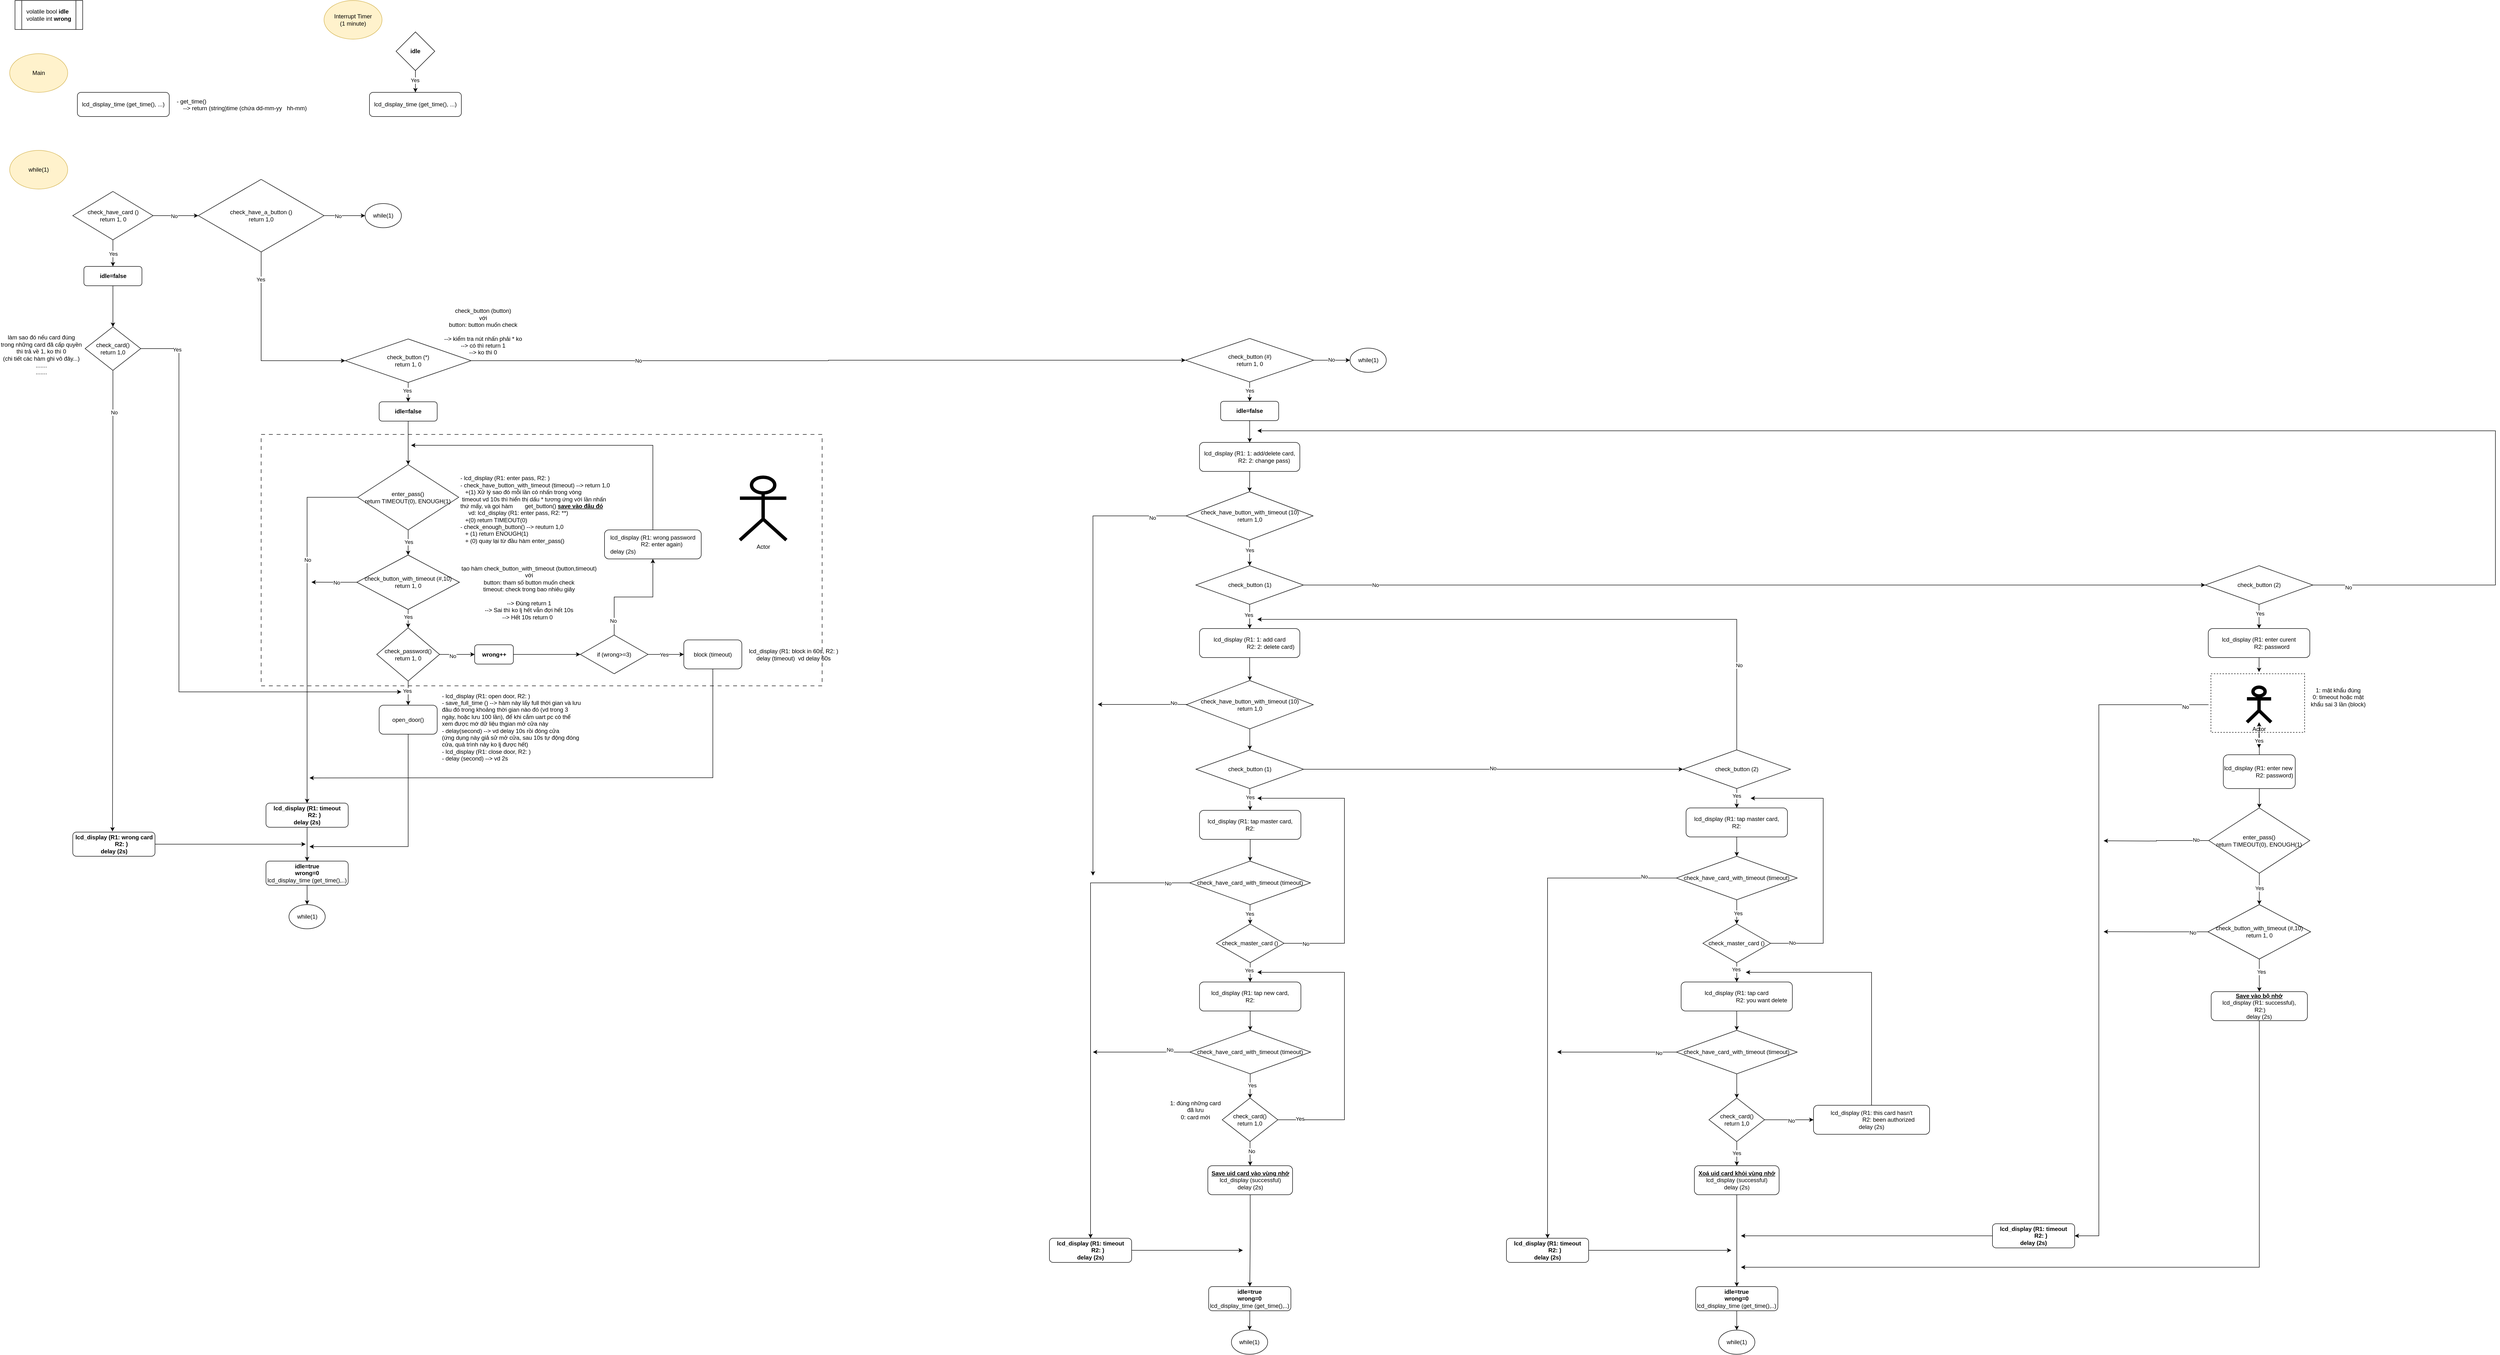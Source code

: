 <mxfile version="21.6.9" type="google">
  <diagram name="Trang-1" id="uQmYQ_N8ggpnDwysEn-5">
    <mxGraphModel grid="1" page="1" gridSize="10" guides="1" tooltips="1" connect="1" arrows="1" fold="1" pageScale="1" pageWidth="827" pageHeight="1169" math="0" shadow="0">
      <root>
        <mxCell id="0" />
        <mxCell id="1" parent="0" />
        <mxCell id="eUDsWN2_zeGTMS-vg5ua-100" value="" style="rounded=0;whiteSpace=wrap;html=1;dashed=1;" vertex="1" parent="1">
          <mxGeometry x="4551.75" y="1002.5" width="193.75" height="121.25" as="geometry" />
        </mxCell>
        <mxCell id="eUDsWN2_zeGTMS-vg5ua-97" value="" style="rounded=0;whiteSpace=wrap;html=1;points=[[0,0,0,0,0],[0,0.25,0,0,0],[0,0.5,0,0,0],[0,0.75,0,0,0],[0,1,0,0,0],[0.25,0,0,0,0],[0.25,1,0,0,0],[0.5,0,0,0,0],[0.5,1,0,0,0],[0.75,0,0,0,0],[0.75,1,0,0,0],[1,0,0,0,0],[1,0.25,0,0,0],[1,0.5,0,0,0],[1,0.75,0,0,0],[1,1,0,0,0]];dashed=1;dashPattern=8 8;" vertex="1" parent="1">
          <mxGeometry x="520" y="507.5" width="1160" height="520" as="geometry" />
        </mxCell>
        <mxCell id="IXGdWCdvdBgVC7VNq46I-43" style="edgeStyle=orthogonalEdgeStyle;rounded=0;orthogonalLoop=1;jettySize=auto;html=1;entryX=0;entryY=0.5;entryDx=0;entryDy=0;" edge="1" parent="1" source="IXGdWCdvdBgVC7VNq46I-5" target="IXGdWCdvdBgVC7VNq46I-42">
          <mxGeometry relative="1" as="geometry" />
        </mxCell>
        <mxCell id="IXGdWCdvdBgVC7VNq46I-48" value="No" style="edgeLabel;html=1;align=center;verticalAlign=middle;resizable=0;points=[];" connectable="0" vertex="1" parent="IXGdWCdvdBgVC7VNq46I-43">
          <mxGeometry x="-0.531" y="-5" relative="1" as="geometry">
            <mxPoint x="-1" y="-5" as="offset" />
          </mxGeometry>
        </mxCell>
        <mxCell id="IXGdWCdvdBgVC7VNq46I-98" value="" style="edgeStyle=orthogonalEdgeStyle;rounded=0;orthogonalLoop=1;jettySize=auto;html=1;" edge="1" parent="1" source="IXGdWCdvdBgVC7VNq46I-5" target="IXGdWCdvdBgVC7VNq46I-96">
          <mxGeometry relative="1" as="geometry" />
        </mxCell>
        <mxCell id="IXGdWCdvdBgVC7VNq46I-132" value="Yes" style="edgeLabel;html=1;align=center;verticalAlign=middle;resizable=0;points=[];" connectable="0" vertex="1" parent="IXGdWCdvdBgVC7VNq46I-98">
          <mxGeometry x="-0.146" y="-2" relative="1" as="geometry">
            <mxPoint as="offset" />
          </mxGeometry>
        </mxCell>
        <mxCell id="IXGdWCdvdBgVC7VNq46I-5" value="check_button (*)&lt;br style=&quot;border-color: var(--border-color);&quot;&gt;return 1, 0" style="rhombus;whiteSpace=wrap;html=1;" vertex="1" parent="1">
          <mxGeometry x="693.87" y="310" width="260.25" height="90" as="geometry" />
        </mxCell>
        <mxCell id="IXGdWCdvdBgVC7VNq46I-15" value="- lcd_display (R1: enter pass, R2: )&lt;br&gt;- check_have_button_with_timeout (timeout) --&amp;gt; return 1,0&lt;br&gt;&amp;nbsp; &amp;nbsp;+(1) Xử lý sao đó mỗi lần có nhấn trong vòng&amp;nbsp; &amp;nbsp; &amp;nbsp; &amp;nbsp; &amp;nbsp;timeout vd 10s thì hiển thị dấu * tương ứng với lần nhấn thứ mấy, và gọi hàm&amp;nbsp;&lt;span style=&quot;white-space: pre;&quot;&gt;&#x9;&lt;/span&gt;get_button() &lt;u&gt;&lt;b&gt;save vào đâu đó&lt;/b&gt;&lt;/u&gt;&lt;br&gt;&amp;nbsp; &amp;nbsp; &amp;nbsp;vd: lcd_display (R1: enter pass, R2: **)&lt;br&gt;&amp;nbsp; &amp;nbsp;+(0) return TIMEOUT(0)&lt;br&gt;- check_enough_button() --&amp;gt; reuturn 1,0&lt;br&gt;&amp;nbsp; &amp;nbsp;+ (1) return ENOUGH(1)&lt;br&gt;&amp;nbsp; &amp;nbsp;+ (0) quay lại từ đầu hàm enter_pass()&lt;br&gt;&amp;nbsp;" style="text;html=1;strokeColor=none;fillColor=none;align=left;verticalAlign=middle;whiteSpace=wrap;rounded=0;" vertex="1" parent="1">
          <mxGeometry x="930" y="585" width="321" height="170" as="geometry" />
        </mxCell>
        <mxCell id="IXGdWCdvdBgVC7VNq46I-16" value="" style="endArrow=classic;html=1;rounded=0;exitX=0.5;exitY=1;exitDx=0;exitDy=0;entryX=0.5;entryY=0;entryDx=0;entryDy=0;" edge="1" parent="1" source="IXGdWCdvdBgVC7VNq46I-96" target="IXGdWCdvdBgVC7VNq46I-20">
          <mxGeometry width="50" height="50" relative="1" as="geometry">
            <mxPoint x="824" y="540" as="sourcePoint" />
            <mxPoint x="824.005" y="590" as="targetPoint" />
          </mxGeometry>
        </mxCell>
        <mxCell id="IXGdWCdvdBgVC7VNq46I-29" style="edgeStyle=orthogonalEdgeStyle;rounded=0;orthogonalLoop=1;jettySize=auto;html=1;entryX=0.5;entryY=0;entryDx=0;entryDy=0;" edge="1" parent="1" source="IXGdWCdvdBgVC7VNq46I-20" target="IXGdWCdvdBgVC7VNq46I-31">
          <mxGeometry relative="1" as="geometry">
            <mxPoint x="729" y="670" as="targetPoint" />
          </mxGeometry>
        </mxCell>
        <mxCell id="IXGdWCdvdBgVC7VNq46I-30" value="Yes" style="edgeLabel;html=1;align=center;verticalAlign=middle;resizable=0;points=[];" connectable="0" vertex="1" parent="IXGdWCdvdBgVC7VNq46I-29">
          <mxGeometry x="-0.044" y="1" relative="1" as="geometry">
            <mxPoint as="offset" />
          </mxGeometry>
        </mxCell>
        <mxCell id="IXGdWCdvdBgVC7VNq46I-52" style="edgeStyle=orthogonalEdgeStyle;rounded=0;orthogonalLoop=1;jettySize=auto;html=1;entryX=0.5;entryY=0;entryDx=0;entryDy=0;" edge="1" parent="1" source="IXGdWCdvdBgVC7VNq46I-20" target="eUDsWN2_zeGTMS-vg5ua-141">
          <mxGeometry relative="1" as="geometry">
            <mxPoint x="590" y="1230" as="targetPoint" />
          </mxGeometry>
        </mxCell>
        <mxCell id="IXGdWCdvdBgVC7VNq46I-53" value="No" style="edgeLabel;html=1;align=center;verticalAlign=middle;resizable=0;points=[];" connectable="0" vertex="1" parent="IXGdWCdvdBgVC7VNq46I-52">
          <mxGeometry x="-0.366" relative="1" as="geometry">
            <mxPoint x="1" as="offset" />
          </mxGeometry>
        </mxCell>
        <mxCell id="IXGdWCdvdBgVC7VNq46I-20" value="enter_pass()&lt;br style=&quot;border-color: var(--border-color);&quot;&gt;return TIMEOUT(0), ENOUGH(1)" style="rhombus;whiteSpace=wrap;html=1;" vertex="1" parent="1">
          <mxGeometry x="719.49" y="570" width="209" height="135" as="geometry" />
        </mxCell>
        <mxCell id="IXGdWCdvdBgVC7VNq46I-33" style="edgeStyle=orthogonalEdgeStyle;rounded=0;orthogonalLoop=1;jettySize=auto;html=1;entryX=0.5;entryY=0;entryDx=0;entryDy=0;" edge="1" parent="1" source="IXGdWCdvdBgVC7VNq46I-31" target="IXGdWCdvdBgVC7VNq46I-32">
          <mxGeometry relative="1" as="geometry" />
        </mxCell>
        <mxCell id="IXGdWCdvdBgVC7VNq46I-34" value="Yes" style="edgeLabel;html=1;align=center;verticalAlign=middle;resizable=0;points=[];" connectable="0" vertex="1" parent="IXGdWCdvdBgVC7VNq46I-33">
          <mxGeometry x="-0.2" relative="1" as="geometry">
            <mxPoint as="offset" />
          </mxGeometry>
        </mxCell>
        <mxCell id="IXGdWCdvdBgVC7VNq46I-72" style="edgeStyle=orthogonalEdgeStyle;rounded=0;orthogonalLoop=1;jettySize=auto;html=1;exitX=0;exitY=0.5;exitDx=0;exitDy=0;" edge="1" parent="1" source="IXGdWCdvdBgVC7VNq46I-31">
          <mxGeometry relative="1" as="geometry">
            <mxPoint x="624.0" y="813.088" as="targetPoint" />
          </mxGeometry>
        </mxCell>
        <mxCell id="IXGdWCdvdBgVC7VNq46I-73" value="No" style="edgeLabel;html=1;align=center;verticalAlign=middle;resizable=0;points=[];" connectable="0" vertex="1" parent="IXGdWCdvdBgVC7VNq46I-72">
          <mxGeometry x="-0.098" relative="1" as="geometry">
            <mxPoint as="offset" />
          </mxGeometry>
        </mxCell>
        <mxCell id="IXGdWCdvdBgVC7VNq46I-31" value="check_button_with_timeout (#,10)&lt;br style=&quot;border-color: var(--border-color);&quot;&gt;return 1, 0" style="rhombus;whiteSpace=wrap;html=1;" vertex="1" parent="1">
          <mxGeometry x="717.75" y="757" width="212.25" height="112.5" as="geometry" />
        </mxCell>
        <mxCell id="IXGdWCdvdBgVC7VNq46I-76" style="edgeStyle=orthogonalEdgeStyle;rounded=0;orthogonalLoop=1;jettySize=auto;html=1;entryX=0.5;entryY=0;entryDx=0;entryDy=0;" edge="1" parent="1" source="IXGdWCdvdBgVC7VNq46I-32" target="IXGdWCdvdBgVC7VNq46I-74">
          <mxGeometry relative="1" as="geometry" />
        </mxCell>
        <mxCell id="IXGdWCdvdBgVC7VNq46I-77" value="Yes" style="edgeLabel;html=1;align=center;verticalAlign=middle;resizable=0;points=[];" connectable="0" vertex="1" parent="IXGdWCdvdBgVC7VNq46I-76">
          <mxGeometry x="-0.173" y="-2" relative="1" as="geometry">
            <mxPoint as="offset" />
          </mxGeometry>
        </mxCell>
        <mxCell id="IXGdWCdvdBgVC7VNq46I-86" style="edgeStyle=orthogonalEdgeStyle;rounded=0;orthogonalLoop=1;jettySize=auto;html=1;entryX=0;entryY=0.5;entryDx=0;entryDy=0;" edge="1" parent="1" source="IXGdWCdvdBgVC7VNq46I-32" target="IXGdWCdvdBgVC7VNq46I-100">
          <mxGeometry relative="1" as="geometry">
            <mxPoint x="954" y="880" as="targetPoint" />
          </mxGeometry>
        </mxCell>
        <mxCell id="IXGdWCdvdBgVC7VNq46I-87" value="No" style="edgeLabel;html=1;align=center;verticalAlign=middle;resizable=0;points=[];" connectable="0" vertex="1" parent="IXGdWCdvdBgVC7VNq46I-86">
          <mxGeometry x="-0.274" y="-3" relative="1" as="geometry">
            <mxPoint as="offset" />
          </mxGeometry>
        </mxCell>
        <mxCell id="IXGdWCdvdBgVC7VNq46I-32" value="check_password()&lt;br style=&quot;border-color: var(--border-color);&quot;&gt;return 1, 0" style="rhombus;whiteSpace=wrap;html=1;" vertex="1" parent="1">
          <mxGeometry x="759" y="907.5" width="130" height="110" as="geometry" />
        </mxCell>
        <mxCell id="IXGdWCdvdBgVC7VNq46I-35" value="lcd_display_time (get_time(), ...)" style="rounded=1;whiteSpace=wrap;html=1;" vertex="1" parent="1">
          <mxGeometry x="140" y="-200" width="190" height="50" as="geometry" />
        </mxCell>
        <mxCell id="IXGdWCdvdBgVC7VNq46I-39" value="Main" style="ellipse;whiteSpace=wrap;html=1;fillColor=#fff2cc;strokeColor=#d6b656;" vertex="1" parent="1">
          <mxGeometry y="-280" width="120" height="80" as="geometry" />
        </mxCell>
        <mxCell id="IXGdWCdvdBgVC7VNq46I-40" value="while(1)" style="ellipse;whiteSpace=wrap;html=1;fillColor=#fff2cc;strokeColor=#d6b656;" vertex="1" parent="1">
          <mxGeometry y="-80" width="120" height="80" as="geometry" />
        </mxCell>
        <mxCell id="IXGdWCdvdBgVC7VNq46I-62" style="edgeStyle=orthogonalEdgeStyle;rounded=0;orthogonalLoop=1;jettySize=auto;html=1;entryX=0.5;entryY=0;entryDx=0;entryDy=0;" edge="1" parent="1" source="IXGdWCdvdBgVC7VNq46I-42" target="IXGdWCdvdBgVC7VNq46I-93">
          <mxGeometry relative="1" as="geometry">
            <mxPoint x="2564.06" y="454" as="targetPoint" />
          </mxGeometry>
        </mxCell>
        <mxCell id="IXGdWCdvdBgVC7VNq46I-66" value="Yes" style="edgeLabel;html=1;align=center;verticalAlign=middle;resizable=0;points=[];" connectable="0" vertex="1" parent="IXGdWCdvdBgVC7VNq46I-62">
          <mxGeometry x="-0.139" relative="1" as="geometry">
            <mxPoint y="1" as="offset" />
          </mxGeometry>
        </mxCell>
        <mxCell id="IXGdWCdvdBgVC7VNq46I-70" style="edgeStyle=orthogonalEdgeStyle;rounded=0;orthogonalLoop=1;jettySize=auto;html=1;entryX=0;entryY=0.5;entryDx=0;entryDy=0;" edge="1" parent="1" source="IXGdWCdvdBgVC7VNq46I-42" target="IXGdWCdvdBgVC7VNq46I-69">
          <mxGeometry relative="1" as="geometry" />
        </mxCell>
        <mxCell id="IXGdWCdvdBgVC7VNq46I-71" value="No" style="edgeLabel;html=1;align=center;verticalAlign=middle;resizable=0;points=[];" connectable="0" vertex="1" parent="IXGdWCdvdBgVC7VNq46I-70">
          <mxGeometry x="-0.022" y="1" relative="1" as="geometry">
            <mxPoint as="offset" />
          </mxGeometry>
        </mxCell>
        <mxCell id="IXGdWCdvdBgVC7VNq46I-42" value="check_button (#)&lt;br&gt;return 1, 0" style="rhombus;whiteSpace=wrap;html=1;" vertex="1" parent="1">
          <mxGeometry x="2431.56" y="309" width="265" height="90" as="geometry" />
        </mxCell>
        <mxCell id="IXGdWCdvdBgVC7VNq46I-61" style="edgeStyle=orthogonalEdgeStyle;rounded=0;orthogonalLoop=1;jettySize=auto;html=1;entryX=0.5;entryY=0;entryDx=0;entryDy=0;" edge="1" parent="1" source="IXGdWCdvdBgVC7VNq46I-44" target="IXGdWCdvdBgVC7VNq46I-94">
          <mxGeometry relative="1" as="geometry">
            <mxPoint x="213.5" y="150" as="targetPoint" />
          </mxGeometry>
        </mxCell>
        <mxCell id="IXGdWCdvdBgVC7VNq46I-65" value="Yes" style="edgeLabel;html=1;align=center;verticalAlign=middle;resizable=0;points=[];" connectable="0" vertex="1" parent="IXGdWCdvdBgVC7VNq46I-61">
          <mxGeometry x="0.008" relative="1" as="geometry">
            <mxPoint y="1" as="offset" />
          </mxGeometry>
        </mxCell>
        <mxCell id="IXGdWCdvdBgVC7VNq46I-125" value="" style="edgeStyle=orthogonalEdgeStyle;rounded=0;orthogonalLoop=1;jettySize=auto;html=1;" edge="1" parent="1" source="IXGdWCdvdBgVC7VNq46I-44" target="IXGdWCdvdBgVC7VNq46I-124">
          <mxGeometry relative="1" as="geometry" />
        </mxCell>
        <mxCell id="IXGdWCdvdBgVC7VNq46I-126" value="No" style="edgeLabel;html=1;align=center;verticalAlign=middle;resizable=0;points=[];" connectable="0" vertex="1" parent="IXGdWCdvdBgVC7VNq46I-125">
          <mxGeometry x="-0.096" y="-1" relative="1" as="geometry">
            <mxPoint x="1" as="offset" />
          </mxGeometry>
        </mxCell>
        <mxCell id="IXGdWCdvdBgVC7VNq46I-44" value="check_have_card ()&lt;br style=&quot;border-color: var(--border-color);&quot;&gt;return 1, 0" style="rhombus;whiteSpace=wrap;html=1;" vertex="1" parent="1">
          <mxGeometry x="130.5" y="5" width="166" height="100" as="geometry" />
        </mxCell>
        <mxCell id="IXGdWCdvdBgVC7VNq46I-54" value="Interrupt Timer&lt;br&gt;(1 minute)" style="ellipse;whiteSpace=wrap;html=1;fillColor=#fff2cc;strokeColor=#d6b656;" vertex="1" parent="1">
          <mxGeometry x="650" y="-390" width="120" height="80" as="geometry" />
        </mxCell>
        <mxCell id="IXGdWCdvdBgVC7VNq46I-68" value="" style="edgeStyle=orthogonalEdgeStyle;rounded=0;orthogonalLoop=1;jettySize=auto;html=1;" edge="1" parent="1" source="IXGdWCdvdBgVC7VNq46I-56" target="IXGdWCdvdBgVC7VNq46I-67">
          <mxGeometry relative="1" as="geometry" />
        </mxCell>
        <mxCell id="IXGdWCdvdBgVC7VNq46I-56" value="&lt;b&gt;idle=true&lt;br&gt;wrong=0&lt;br&gt;&lt;/b&gt;lcd_display_time (get_time(),..)" style="rounded=1;whiteSpace=wrap;html=1;" vertex="1" parent="1">
          <mxGeometry x="530" y="1390" width="170" height="50" as="geometry" />
        </mxCell>
        <mxCell id="IXGdWCdvdBgVC7VNq46I-58" value="&lt;div style=&quot;text-align: justify;&quot;&gt;&lt;span style=&quot;background-color: initial;&quot;&gt;volatile bool &lt;b&gt;idle&lt;/b&gt;&lt;/span&gt;&lt;/div&gt;&lt;div style=&quot;text-align: justify;&quot;&gt;&lt;span style=&quot;background-color: initial;&quot;&gt;volatile int &lt;b&gt;wrong&lt;/b&gt;&lt;/span&gt;&lt;/div&gt;" style="shape=process;whiteSpace=wrap;html=1;backgroundOutline=1;align=center;" vertex="1" parent="1">
          <mxGeometry x="11" y="-390" width="140" height="60" as="geometry" />
        </mxCell>
        <mxCell id="IXGdWCdvdBgVC7VNq46I-63" value="&lt;br&gt;&lt;span style=&quot;&quot;&gt;&lt;span style=&quot;&quot;&gt;&amp;nbsp;&amp;nbsp;&amp;nbsp;&amp;nbsp;- &lt;/span&gt;&lt;/span&gt;get_time() &lt;br&gt;&lt;span style=&quot;&quot;&gt;&lt;span style=&quot;&quot;&gt;&amp;nbsp;&amp;nbsp;&amp;nbsp;&amp;nbsp;&lt;span style=&quot;white-space: pre;&quot;&gt;&#x9;&lt;/span&gt;&lt;/span&gt;&lt;/span&gt;--&amp;gt; return (string)time (chứa dd-mm-yy&amp;nbsp; &amp;nbsp;hh-mm)&lt;br&gt;&lt;span style=&quot;&quot;&gt;&lt;span style=&quot;&quot;&gt;&amp;nbsp; &amp;nbsp;&lt;/span&gt;&lt;/span&gt;&lt;br&gt;&lt;span style=&quot;&quot;&gt;&lt;span style=&quot;&quot;&gt;&amp;nbsp;&amp;nbsp;&amp;nbsp;&amp;nbsp;&lt;/span&gt;&lt;/span&gt;" style="text;html=1;strokeColor=none;fillColor=none;align=left;verticalAlign=middle;whiteSpace=wrap;rounded=0;" vertex="1" parent="1">
          <mxGeometry x="330" y="-250" width="290" height="165" as="geometry" />
        </mxCell>
        <mxCell id="IXGdWCdvdBgVC7VNq46I-67" value="while(1)" style="ellipse;whiteSpace=wrap;html=1;" vertex="1" parent="1">
          <mxGeometry x="577.5" y="1480" width="75" height="50" as="geometry" />
        </mxCell>
        <mxCell id="IXGdWCdvdBgVC7VNq46I-69" value="while(1)" style="ellipse;whiteSpace=wrap;html=1;" vertex="1" parent="1">
          <mxGeometry x="2771.56" y="329" width="75" height="50" as="geometry" />
        </mxCell>
        <mxCell id="IXGdWCdvdBgVC7VNq46I-78" style="edgeStyle=orthogonalEdgeStyle;rounded=0;orthogonalLoop=1;jettySize=auto;html=1;" edge="1" parent="1" source="IXGdWCdvdBgVC7VNq46I-74">
          <mxGeometry relative="1" as="geometry">
            <mxPoint x="620" y="1360" as="targetPoint" />
            <Array as="points">
              <mxPoint x="824" y="1360" />
            </Array>
          </mxGeometry>
        </mxCell>
        <mxCell id="IXGdWCdvdBgVC7VNq46I-74" value="open_door()" style="rounded=1;whiteSpace=wrap;html=1;" vertex="1" parent="1">
          <mxGeometry x="764" y="1067.5" width="120" height="60" as="geometry" />
        </mxCell>
        <mxCell id="IXGdWCdvdBgVC7VNq46I-75" value="- lcd_display (R1: open door, R2: )&lt;br&gt;- save_full_time&amp;nbsp;() --&amp;gt; hàm này lấy full thời gian và lưu đâu đó trong khoảng thời gian nào đó (vd trong 3 ngày, hoặc lưu 100 lần), để khi cắm uart pc có thể xem được mớ dữ liệu thgian mở cửa này&lt;br&gt;- delay(second) --&amp;gt; vd delay 10s rồi đóng cửa&lt;br&gt;(ứng dụng này giả sử mở cửa, sau 10s tự động đóng cửa, quá trình này ko lj được hết)&lt;br&gt;- lcd_display (R1: close door, R2: )&lt;br&gt;- delay (second) --&amp;gt; vd 2s" style="text;html=1;strokeColor=none;fillColor=none;align=left;verticalAlign=middle;whiteSpace=wrap;rounded=0;" vertex="1" parent="1">
          <mxGeometry x="891.5" y="1027.5" width="288.5" height="170" as="geometry" />
        </mxCell>
        <mxCell id="IXGdWCdvdBgVC7VNq46I-89" style="edgeStyle=orthogonalEdgeStyle;rounded=0;orthogonalLoop=1;jettySize=auto;html=1;entryX=0;entryY=0.5;entryDx=0;entryDy=0;" edge="1" parent="1" source="IXGdWCdvdBgVC7VNq46I-79" target="IXGdWCdvdBgVC7VNq46I-88">
          <mxGeometry relative="1" as="geometry" />
        </mxCell>
        <mxCell id="IXGdWCdvdBgVC7VNq46I-90" value="Yes" style="edgeLabel;html=1;align=center;verticalAlign=middle;resizable=0;points=[];" connectable="0" vertex="1" parent="IXGdWCdvdBgVC7VNq46I-89">
          <mxGeometry x="-0.111" y="-3" relative="1" as="geometry">
            <mxPoint y="-3" as="offset" />
          </mxGeometry>
        </mxCell>
        <mxCell id="eUDsWN2_zeGTMS-vg5ua-120" style="edgeStyle=orthogonalEdgeStyle;rounded=0;orthogonalLoop=1;jettySize=auto;html=1;" edge="1" parent="1" source="IXGdWCdvdBgVC7VNq46I-79" target="eUDsWN2_zeGTMS-vg5ua-116">
          <mxGeometry relative="1" as="geometry" />
        </mxCell>
        <mxCell id="eUDsWN2_zeGTMS-vg5ua-121" value="No" style="edgeLabel;html=1;align=center;verticalAlign=middle;resizable=0;points=[];" connectable="0" vertex="1" parent="eUDsWN2_zeGTMS-vg5ua-120">
          <mxGeometry x="-0.75" y="2" relative="1" as="geometry">
            <mxPoint as="offset" />
          </mxGeometry>
        </mxCell>
        <mxCell id="IXGdWCdvdBgVC7VNq46I-79" value="if (wrong&amp;gt;=3)" style="rhombus;whiteSpace=wrap;html=1;" vertex="1" parent="1">
          <mxGeometry x="1180" y="922.5" width="140" height="80" as="geometry" />
        </mxCell>
        <mxCell id="IXGdWCdvdBgVC7VNq46I-84" value="" style="edgeStyle=orthogonalEdgeStyle;rounded=0;orthogonalLoop=1;jettySize=auto;html=1;" edge="1" parent="1" source="IXGdWCdvdBgVC7VNq46I-82" target="P3necMOoVfP00QJJRAzC-1">
          <mxGeometry relative="1" as="geometry">
            <mxPoint x="839" y="-205" as="targetPoint" />
          </mxGeometry>
        </mxCell>
        <mxCell id="IXGdWCdvdBgVC7VNq46I-85" value="Yes" style="edgeLabel;html=1;align=center;verticalAlign=middle;resizable=0;points=[];" connectable="0" vertex="1" parent="IXGdWCdvdBgVC7VNq46I-84">
          <mxGeometry x="-0.117" y="-4" relative="1" as="geometry">
            <mxPoint x="3" as="offset" />
          </mxGeometry>
        </mxCell>
        <mxCell id="IXGdWCdvdBgVC7VNq46I-82" value="&lt;b&gt;idle&lt;/b&gt;" style="rhombus;whiteSpace=wrap;html=1;" vertex="1" parent="1">
          <mxGeometry x="799" y="-325" width="80" height="80" as="geometry" />
        </mxCell>
        <mxCell id="IXGdWCdvdBgVC7VNq46I-92" style="edgeStyle=orthogonalEdgeStyle;rounded=0;orthogonalLoop=1;jettySize=auto;html=1;" edge="1" parent="1" source="IXGdWCdvdBgVC7VNq46I-88">
          <mxGeometry relative="1" as="geometry">
            <mxPoint x="620" y="1218" as="targetPoint" />
            <Array as="points">
              <mxPoint x="1264" y="1217.5" />
              <mxPoint x="624" y="1217.5" />
            </Array>
          </mxGeometry>
        </mxCell>
        <mxCell id="IXGdWCdvdBgVC7VNq46I-88" value="block (timeout)" style="rounded=1;whiteSpace=wrap;html=1;" vertex="1" parent="1">
          <mxGeometry x="1394" y="932.5" width="120" height="60" as="geometry" />
        </mxCell>
        <mxCell id="IXGdWCdvdBgVC7VNq46I-91" value="lcd_display (R1: block in 60s, R2: )&lt;br&gt;delay (timeout)&amp;nbsp; vd delay 60s" style="text;html=1;strokeColor=none;fillColor=none;align=center;verticalAlign=middle;whiteSpace=wrap;rounded=0;" vertex="1" parent="1">
          <mxGeometry x="1524" y="947.5" width="194" height="30" as="geometry" />
        </mxCell>
        <mxCell id="IXGdWCdvdBgVC7VNq46I-111" style="edgeStyle=orthogonalEdgeStyle;rounded=0;orthogonalLoop=1;jettySize=auto;html=1;entryX=0.5;entryY=0;entryDx=0;entryDy=0;" edge="1" parent="1" source="IXGdWCdvdBgVC7VNq46I-93" target="IXGdWCdvdBgVC7VNq46I-110">
          <mxGeometry relative="1" as="geometry" />
        </mxCell>
        <mxCell id="IXGdWCdvdBgVC7VNq46I-93" value="&lt;b style=&quot;border-color: var(--border-color);&quot;&gt;idle=false&lt;/b&gt;" style="rounded=1;whiteSpace=wrap;html=1;" vertex="1" parent="1">
          <mxGeometry x="2504.06" y="439" width="120" height="40" as="geometry" />
        </mxCell>
        <mxCell id="IXGdWCdvdBgVC7VNq46I-104" style="edgeStyle=orthogonalEdgeStyle;rounded=0;orthogonalLoop=1;jettySize=auto;html=1;entryX=0.5;entryY=0;entryDx=0;entryDy=0;" edge="1" parent="1" source="IXGdWCdvdBgVC7VNq46I-94" target="IXGdWCdvdBgVC7VNq46I-103">
          <mxGeometry relative="1" as="geometry">
            <mxPoint x="213.5" y="230" as="targetPoint" />
          </mxGeometry>
        </mxCell>
        <mxCell id="IXGdWCdvdBgVC7VNq46I-94" value="&lt;b style=&quot;border-color: var(--border-color);&quot;&gt;idle=false&lt;/b&gt;" style="rounded=1;whiteSpace=wrap;html=1;" vertex="1" parent="1">
          <mxGeometry x="153.5" y="160" width="120" height="40" as="geometry" />
        </mxCell>
        <mxCell id="IXGdWCdvdBgVC7VNq46I-96" value="&lt;b style=&quot;border-color: var(--border-color);&quot;&gt;idle=false&lt;/b&gt;" style="rounded=1;whiteSpace=wrap;html=1;" vertex="1" parent="1">
          <mxGeometry x="764" y="440" width="120" height="40" as="geometry" />
        </mxCell>
        <mxCell id="IXGdWCdvdBgVC7VNq46I-101" style="edgeStyle=orthogonalEdgeStyle;rounded=0;orthogonalLoop=1;jettySize=auto;html=1;entryX=0;entryY=0.5;entryDx=0;entryDy=0;" edge="1" parent="1" source="IXGdWCdvdBgVC7VNq46I-100" target="IXGdWCdvdBgVC7VNq46I-79">
          <mxGeometry relative="1" as="geometry" />
        </mxCell>
        <mxCell id="IXGdWCdvdBgVC7VNq46I-100" value="&lt;b style=&quot;border-color: var(--border-color);&quot;&gt;wrong++&lt;br style=&quot;border-color: var(--border-color);&quot;&gt;&lt;/b&gt;" style="rounded=1;whiteSpace=wrap;html=1;" vertex="1" parent="1">
          <mxGeometry x="961.5" y="942.5" width="80" height="40" as="geometry" />
        </mxCell>
        <mxCell id="IXGdWCdvdBgVC7VNq46I-105" style="edgeStyle=orthogonalEdgeStyle;rounded=0;orthogonalLoop=1;jettySize=auto;html=1;" edge="1" parent="1" source="IXGdWCdvdBgVC7VNq46I-103">
          <mxGeometry relative="1" as="geometry">
            <mxPoint x="810" y="1040" as="targetPoint" />
            <Array as="points">
              <mxPoint x="350" y="330" />
              <mxPoint x="350" y="1040" />
            </Array>
          </mxGeometry>
        </mxCell>
        <mxCell id="IXGdWCdvdBgVC7VNq46I-106" value="Yes" style="edgeLabel;html=1;align=center;verticalAlign=middle;resizable=0;points=[];" connectable="0" vertex="1" parent="IXGdWCdvdBgVC7VNq46I-105">
          <mxGeometry x="-0.87" y="-3" relative="1" as="geometry">
            <mxPoint x="-1" as="offset" />
          </mxGeometry>
        </mxCell>
        <mxCell id="IXGdWCdvdBgVC7VNq46I-108" style="edgeStyle=orthogonalEdgeStyle;rounded=0;orthogonalLoop=1;jettySize=auto;html=1;entryX=0.483;entryY=-0.025;entryDx=0;entryDy=0;entryPerimeter=0;" edge="1" parent="1" source="IXGdWCdvdBgVC7VNq46I-103" target="eUDsWN2_zeGTMS-vg5ua-139">
          <mxGeometry relative="1" as="geometry">
            <mxPoint x="290" y="1270" as="targetPoint" />
            <Array as="points" />
          </mxGeometry>
        </mxCell>
        <mxCell id="IXGdWCdvdBgVC7VNq46I-109" value="No" style="edgeLabel;html=1;align=center;verticalAlign=middle;resizable=0;points=[];" connectable="0" vertex="1" parent="IXGdWCdvdBgVC7VNq46I-108">
          <mxGeometry x="-0.819" y="2" relative="1" as="geometry">
            <mxPoint as="offset" />
          </mxGeometry>
        </mxCell>
        <mxCell id="IXGdWCdvdBgVC7VNq46I-103" value="check_card()&lt;br&gt;return 1,0" style="rhombus;whiteSpace=wrap;html=1;" vertex="1" parent="1">
          <mxGeometry x="156" y="285" width="115" height="90" as="geometry" />
        </mxCell>
        <mxCell id="IXGdWCdvdBgVC7VNq46I-107" value="làm sao đó nếu card đúng trong những card đã cấp quyền thì trả về 1, ko thì 0&lt;br&gt;(chi tiết các hàm ghi vô đây...)&lt;br&gt;.......&lt;br&gt;......." style="text;html=1;strokeColor=none;fillColor=none;align=center;verticalAlign=middle;whiteSpace=wrap;rounded=0;" vertex="1" parent="1">
          <mxGeometry x="-20" y="255" width="171" height="175" as="geometry" />
        </mxCell>
        <mxCell id="IXGdWCdvdBgVC7VNq46I-117" style="edgeStyle=orthogonalEdgeStyle;rounded=0;orthogonalLoop=1;jettySize=auto;html=1;entryX=0.5;entryY=0;entryDx=0;entryDy=0;" edge="1" parent="1" source="IXGdWCdvdBgVC7VNq46I-110" target="IXGdWCdvdBgVC7VNq46I-116">
          <mxGeometry relative="1" as="geometry" />
        </mxCell>
        <mxCell id="IXGdWCdvdBgVC7VNq46I-110" value="lcd_display (R1: 1: add/delete card,&lt;br&gt;&lt;span style=&quot;white-space: pre;&quot;&gt;&#x9;&lt;/span&gt;&lt;span style=&quot;white-space: pre;&quot;&gt;&#x9;&lt;/span&gt;&amp;nbsp; R2: 2: change pass)" style="rounded=1;whiteSpace=wrap;html=1;" vertex="1" parent="1">
          <mxGeometry x="2460.31" y="524" width="207.5" height="60" as="geometry" />
        </mxCell>
        <mxCell id="IXGdWCdvdBgVC7VNq46I-113" value="tạo hàm check_button_with_timeout (button,timeout) với&lt;br&gt;button: tham số button muốn check&lt;br&gt;timeout: check trong bao nhiêu giây&lt;br&gt;&lt;br&gt;--&amp;gt; Đúng return 1&lt;br&gt;--&amp;gt; Sai thì ko lj hết vẫn đợi hết 10s&lt;br&gt;--&amp;gt; Hết 10s return 0&amp;nbsp;&amp;nbsp;" style="text;html=1;strokeColor=none;fillColor=none;align=center;verticalAlign=middle;whiteSpace=wrap;rounded=0;" vertex="1" parent="1">
          <mxGeometry x="928.49" y="790" width="291.51" height="90" as="geometry" />
        </mxCell>
        <mxCell id="IXGdWCdvdBgVC7VNq46I-118" style="edgeStyle=orthogonalEdgeStyle;rounded=0;orthogonalLoop=1;jettySize=auto;html=1;exitX=0;exitY=0.5;exitDx=0;exitDy=0;" edge="1" parent="1" source="IXGdWCdvdBgVC7VNq46I-116">
          <mxGeometry relative="1" as="geometry">
            <mxPoint x="2240" y="1420" as="targetPoint" />
            <Array as="points">
              <mxPoint x="2240" y="676" />
            </Array>
          </mxGeometry>
        </mxCell>
        <mxCell id="IXGdWCdvdBgVC7VNq46I-119" value="No" style="edgeLabel;html=1;align=center;verticalAlign=middle;resizable=0;points=[];" connectable="0" vertex="1" parent="IXGdWCdvdBgVC7VNq46I-118">
          <mxGeometry x="-0.852" y="4" relative="1" as="geometry">
            <mxPoint as="offset" />
          </mxGeometry>
        </mxCell>
        <mxCell id="IXGdWCdvdBgVC7VNq46I-121" value="" style="edgeStyle=orthogonalEdgeStyle;rounded=0;orthogonalLoop=1;jettySize=auto;html=1;entryX=0.5;entryY=0;entryDx=0;entryDy=0;" edge="1" parent="1" source="IXGdWCdvdBgVC7VNq46I-116" target="IXGdWCdvdBgVC7VNq46I-135">
          <mxGeometry relative="1" as="geometry">
            <mxPoint x="2564.16" y="766.5" as="targetPoint" />
          </mxGeometry>
        </mxCell>
        <mxCell id="IXGdWCdvdBgVC7VNq46I-133" value="Yes" style="edgeLabel;html=1;align=center;verticalAlign=middle;resizable=0;points=[];" connectable="0" vertex="1" parent="IXGdWCdvdBgVC7VNq46I-121">
          <mxGeometry x="-0.239" relative="1" as="geometry">
            <mxPoint as="offset" />
          </mxGeometry>
        </mxCell>
        <mxCell id="IXGdWCdvdBgVC7VNq46I-116" value="check_have_button_with_timeout (10)&lt;br&gt;return 1,0" style="rhombus;whiteSpace=wrap;html=1;" vertex="1" parent="1">
          <mxGeometry x="2432.56" y="626" width="262.5" height="100" as="geometry" />
        </mxCell>
        <mxCell id="IXGdWCdvdBgVC7VNq46I-123" value="check_button (button)&lt;br&gt;với&lt;br&gt;button: button muốn check&lt;br&gt;&lt;br&gt;--&amp;gt; kiểm tra nút nhấn phải * ko&lt;br&gt;--&amp;gt; có thì return 1&lt;br&gt;--&amp;gt; ko thì 0" style="text;html=1;strokeColor=none;fillColor=none;align=center;verticalAlign=middle;whiteSpace=wrap;rounded=0;" vertex="1" parent="1">
          <mxGeometry x="884" y="240" width="190" height="110" as="geometry" />
        </mxCell>
        <mxCell id="IXGdWCdvdBgVC7VNq46I-128" value="" style="edgeStyle=orthogonalEdgeStyle;rounded=0;orthogonalLoop=1;jettySize=auto;html=1;" edge="1" parent="1" source="IXGdWCdvdBgVC7VNq46I-124" target="IXGdWCdvdBgVC7VNq46I-127">
          <mxGeometry relative="1" as="geometry" />
        </mxCell>
        <mxCell id="IXGdWCdvdBgVC7VNq46I-129" value="No" style="edgeLabel;html=1;align=center;verticalAlign=middle;resizable=0;points=[];" connectable="0" vertex="1" parent="IXGdWCdvdBgVC7VNq46I-128">
          <mxGeometry x="-0.307" y="-1" relative="1" as="geometry">
            <mxPoint x="-1" as="offset" />
          </mxGeometry>
        </mxCell>
        <mxCell id="IXGdWCdvdBgVC7VNq46I-130" style="edgeStyle=orthogonalEdgeStyle;rounded=0;orthogonalLoop=1;jettySize=auto;html=1;entryX=0;entryY=0.5;entryDx=0;entryDy=0;" edge="1" parent="1" source="IXGdWCdvdBgVC7VNq46I-124" target="IXGdWCdvdBgVC7VNq46I-5">
          <mxGeometry relative="1" as="geometry">
            <Array as="points">
              <mxPoint x="520" y="355" />
            </Array>
          </mxGeometry>
        </mxCell>
        <mxCell id="IXGdWCdvdBgVC7VNq46I-131" value="Yes" style="edgeLabel;html=1;align=center;verticalAlign=middle;resizable=0;points=[];" connectable="0" vertex="1" parent="IXGdWCdvdBgVC7VNq46I-130">
          <mxGeometry x="-0.714" y="-1" relative="1" as="geometry">
            <mxPoint as="offset" />
          </mxGeometry>
        </mxCell>
        <mxCell id="IXGdWCdvdBgVC7VNq46I-124" value="check_have_a_button ()&lt;br&gt;return 1,0" style="rhombus;whiteSpace=wrap;html=1;" vertex="1" parent="1">
          <mxGeometry x="390" y="-20" width="260" height="150" as="geometry" />
        </mxCell>
        <mxCell id="IXGdWCdvdBgVC7VNq46I-127" value="while(1)" style="ellipse;whiteSpace=wrap;html=1;" vertex="1" parent="1">
          <mxGeometry x="735" y="30" width="75" height="50" as="geometry" />
        </mxCell>
        <mxCell id="IXGdWCdvdBgVC7VNq46I-135" value="check_button (1)" style="rhombus;whiteSpace=wrap;html=1;" vertex="1" parent="1">
          <mxGeometry x="2452.81" y="779" width="222.5" height="80" as="geometry" />
        </mxCell>
        <mxCell id="eUDsWN2_zeGTMS-vg5ua-76" style="edgeStyle=orthogonalEdgeStyle;rounded=0;orthogonalLoop=1;jettySize=auto;html=1;" edge="1" parent="1" source="IXGdWCdvdBgVC7VNq46I-136">
          <mxGeometry relative="1" as="geometry">
            <mxPoint x="2580" y="500" as="targetPoint" />
            <Array as="points">
              <mxPoint x="5140" y="819" />
              <mxPoint x="5140" y="500" />
            </Array>
          </mxGeometry>
        </mxCell>
        <mxCell id="eUDsWN2_zeGTMS-vg5ua-77" value="No" style="edgeLabel;html=1;align=center;verticalAlign=middle;resizable=0;points=[];" connectable="0" vertex="1" parent="eUDsWN2_zeGTMS-vg5ua-76">
          <mxGeometry x="-0.955" y="-5" relative="1" as="geometry">
            <mxPoint as="offset" />
          </mxGeometry>
        </mxCell>
        <mxCell id="eUDsWN2_zeGTMS-vg5ua-79" value="" style="edgeStyle=orthogonalEdgeStyle;rounded=0;orthogonalLoop=1;jettySize=auto;html=1;" edge="1" parent="1" source="IXGdWCdvdBgVC7VNq46I-136" target="eUDsWN2_zeGTMS-vg5ua-78">
          <mxGeometry relative="1" as="geometry" />
        </mxCell>
        <mxCell id="eUDsWN2_zeGTMS-vg5ua-80" value="Yes" style="edgeLabel;html=1;align=center;verticalAlign=middle;resizable=0;points=[];" connectable="0" vertex="1" parent="eUDsWN2_zeGTMS-vg5ua-79">
          <mxGeometry x="-0.263" y="1" relative="1" as="geometry">
            <mxPoint as="offset" />
          </mxGeometry>
        </mxCell>
        <mxCell id="IXGdWCdvdBgVC7VNq46I-136" value="check_button (2)" style="rhombus;whiteSpace=wrap;html=1;" vertex="1" parent="1">
          <mxGeometry x="4540" y="779" width="222.5" height="80" as="geometry" />
        </mxCell>
        <mxCell id="IXGdWCdvdBgVC7VNq46I-137" value="" style="endArrow=classic;html=1;rounded=0;entryX=0;entryY=0.5;entryDx=0;entryDy=0;exitX=1;exitY=0.5;exitDx=0;exitDy=0;" edge="1" parent="1" source="IXGdWCdvdBgVC7VNq46I-135" target="IXGdWCdvdBgVC7VNq46I-136">
          <mxGeometry width="50" height="50" relative="1" as="geometry">
            <mxPoint x="2691.56" y="839" as="sourcePoint" />
            <mxPoint x="2631.56" y="819" as="targetPoint" />
          </mxGeometry>
        </mxCell>
        <mxCell id="IXGdWCdvdBgVC7VNq46I-138" value="No" style="edgeLabel;html=1;align=center;verticalAlign=middle;resizable=0;points=[];" connectable="0" vertex="1" parent="IXGdWCdvdBgVC7VNq46I-137">
          <mxGeometry x="-0.163" y="-2" relative="1" as="geometry">
            <mxPoint x="-632" y="-2" as="offset" />
          </mxGeometry>
        </mxCell>
        <mxCell id="eUDsWN2_zeGTMS-vg5ua-4" value="" style="edgeStyle=orthogonalEdgeStyle;rounded=0;orthogonalLoop=1;jettySize=auto;html=1;" edge="1" parent="1" source="IXGdWCdvdBgVC7VNq46I-139" target="eUDsWN2_zeGTMS-vg5ua-3">
          <mxGeometry relative="1" as="geometry" />
        </mxCell>
        <mxCell id="IXGdWCdvdBgVC7VNq46I-139" value="lcd_display (R1: 1: add card&lt;br&gt;&lt;span style=&quot;white-space: pre;&quot;&gt;&#x9;&lt;/span&gt;&lt;span style=&quot;white-space: pre;&quot;&gt;&#x9;&lt;/span&gt;&lt;span style=&quot;white-space: pre;&quot;&gt;&#x9;&lt;/span&gt;&amp;nbsp; R2: 2: delete card)" style="rounded=1;whiteSpace=wrap;html=1;" vertex="1" parent="1">
          <mxGeometry x="2460.31" y="909" width="207.5" height="60" as="geometry" />
        </mxCell>
        <mxCell id="IXGdWCdvdBgVC7VNq46I-140" value="" style="endArrow=classic;html=1;rounded=0;exitX=0.5;exitY=1;exitDx=0;exitDy=0;entryX=0.5;entryY=0;entryDx=0;entryDy=0;" edge="1" parent="1" source="IXGdWCdvdBgVC7VNq46I-135" target="IXGdWCdvdBgVC7VNq46I-139">
          <mxGeometry width="50" height="50" relative="1" as="geometry">
            <mxPoint x="2581.56" y="869" as="sourcePoint" />
            <mxPoint x="2631.56" y="819" as="targetPoint" />
          </mxGeometry>
        </mxCell>
        <mxCell id="IXGdWCdvdBgVC7VNq46I-141" value="Yes" style="edgeLabel;html=1;align=center;verticalAlign=middle;resizable=0;points=[];" connectable="0" vertex="1" parent="IXGdWCdvdBgVC7VNq46I-140">
          <mxGeometry x="-0.133" y="-2" relative="1" as="geometry">
            <mxPoint as="offset" />
          </mxGeometry>
        </mxCell>
        <mxCell id="P3necMOoVfP00QJJRAzC-1" value="lcd_display_time (get_time(), ...)" style="rounded=1;whiteSpace=wrap;html=1;" vertex="1" parent="1">
          <mxGeometry x="744" y="-200" width="190" height="50" as="geometry" />
        </mxCell>
        <mxCell id="eUDsWN2_zeGTMS-vg5ua-8" value="" style="edgeStyle=orthogonalEdgeStyle;rounded=0;orthogonalLoop=1;jettySize=auto;html=1;" edge="1" parent="1" source="eUDsWN2_zeGTMS-vg5ua-3" target="eUDsWN2_zeGTMS-vg5ua-6">
          <mxGeometry relative="1" as="geometry" />
        </mxCell>
        <mxCell id="eUDsWN2_zeGTMS-vg5ua-9" style="edgeStyle=orthogonalEdgeStyle;rounded=0;orthogonalLoop=1;jettySize=auto;html=1;" edge="1" parent="1" source="eUDsWN2_zeGTMS-vg5ua-3">
          <mxGeometry relative="1" as="geometry">
            <mxPoint x="2250" y="1066" as="targetPoint" />
          </mxGeometry>
        </mxCell>
        <mxCell id="eUDsWN2_zeGTMS-vg5ua-10" value="No" style="edgeLabel;html=1;align=center;verticalAlign=middle;resizable=0;points=[];" connectable="0" vertex="1" parent="eUDsWN2_zeGTMS-vg5ua-9">
          <mxGeometry x="-0.704" y="-3" relative="1" as="geometry">
            <mxPoint as="offset" />
          </mxGeometry>
        </mxCell>
        <mxCell id="eUDsWN2_zeGTMS-vg5ua-3" value="check_have_button_with_timeout (10)&lt;br&gt;return 1,0" style="rhombus;whiteSpace=wrap;html=1;" vertex="1" parent="1">
          <mxGeometry x="2433.06" y="1016.5" width="262.5" height="100" as="geometry" />
        </mxCell>
        <mxCell id="eUDsWN2_zeGTMS-vg5ua-12" value="" style="edgeStyle=orthogonalEdgeStyle;rounded=0;orthogonalLoop=1;jettySize=auto;html=1;" edge="1" parent="1" source="eUDsWN2_zeGTMS-vg5ua-6" target="eUDsWN2_zeGTMS-vg5ua-11">
          <mxGeometry relative="1" as="geometry" />
        </mxCell>
        <mxCell id="eUDsWN2_zeGTMS-vg5ua-13" value="No" style="edgeLabel;html=1;align=center;verticalAlign=middle;resizable=0;points=[];" connectable="0" vertex="1" parent="eUDsWN2_zeGTMS-vg5ua-12">
          <mxGeometry x="-0.003" y="2" relative="1" as="geometry">
            <mxPoint as="offset" />
          </mxGeometry>
        </mxCell>
        <mxCell id="eUDsWN2_zeGTMS-vg5ua-17" value="" style="edgeStyle=orthogonalEdgeStyle;rounded=0;orthogonalLoop=1;jettySize=auto;html=1;" edge="1" parent="1" source="eUDsWN2_zeGTMS-vg5ua-6" target="eUDsWN2_zeGTMS-vg5ua-16">
          <mxGeometry relative="1" as="geometry" />
        </mxCell>
        <mxCell id="eUDsWN2_zeGTMS-vg5ua-18" value="Yes" style="edgeLabel;html=1;align=center;verticalAlign=middle;resizable=0;points=[];" connectable="0" vertex="1" parent="eUDsWN2_zeGTMS-vg5ua-17">
          <mxGeometry x="-0.205" relative="1" as="geometry">
            <mxPoint as="offset" />
          </mxGeometry>
        </mxCell>
        <mxCell id="eUDsWN2_zeGTMS-vg5ua-6" value="check_button (1)" style="rhombus;whiteSpace=wrap;html=1;" vertex="1" parent="1">
          <mxGeometry x="2453.06" y="1160" width="222.5" height="80" as="geometry" />
        </mxCell>
        <mxCell id="eUDsWN2_zeGTMS-vg5ua-14" style="edgeStyle=orthogonalEdgeStyle;rounded=0;orthogonalLoop=1;jettySize=auto;html=1;" edge="1" parent="1" source="eUDsWN2_zeGTMS-vg5ua-11">
          <mxGeometry relative="1" as="geometry">
            <mxPoint x="2580" y="890" as="targetPoint" />
            <Array as="points">
              <mxPoint x="3571" y="890" />
            </Array>
          </mxGeometry>
        </mxCell>
        <mxCell id="eUDsWN2_zeGTMS-vg5ua-15" value="No" style="edgeLabel;html=1;align=center;verticalAlign=middle;resizable=0;points=[];" connectable="0" vertex="1" parent="eUDsWN2_zeGTMS-vg5ua-14">
          <mxGeometry x="-0.722" y="-4" relative="1" as="geometry">
            <mxPoint as="offset" />
          </mxGeometry>
        </mxCell>
        <mxCell id="eUDsWN2_zeGTMS-vg5ua-47" value="" style="edgeStyle=orthogonalEdgeStyle;rounded=0;orthogonalLoop=1;jettySize=auto;html=1;" edge="1" parent="1" source="eUDsWN2_zeGTMS-vg5ua-11" target="eUDsWN2_zeGTMS-vg5ua-46">
          <mxGeometry relative="1" as="geometry" />
        </mxCell>
        <mxCell id="eUDsWN2_zeGTMS-vg5ua-48" value="Yes" style="edgeLabel;html=1;align=center;verticalAlign=middle;resizable=0;points=[];" connectable="0" vertex="1" parent="eUDsWN2_zeGTMS-vg5ua-47">
          <mxGeometry x="-0.25" y="-1" relative="1" as="geometry">
            <mxPoint as="offset" />
          </mxGeometry>
        </mxCell>
        <mxCell id="eUDsWN2_zeGTMS-vg5ua-11" value="check_button (2)" style="rhombus;whiteSpace=wrap;html=1;" vertex="1" parent="1">
          <mxGeometry x="3460" y="1160" width="222.5" height="80" as="geometry" />
        </mxCell>
        <mxCell id="eUDsWN2_zeGTMS-vg5ua-20" value="" style="edgeStyle=orthogonalEdgeStyle;rounded=0;orthogonalLoop=1;jettySize=auto;html=1;" edge="1" parent="1" source="eUDsWN2_zeGTMS-vg5ua-16" target="eUDsWN2_zeGTMS-vg5ua-19">
          <mxGeometry relative="1" as="geometry" />
        </mxCell>
        <mxCell id="eUDsWN2_zeGTMS-vg5ua-16" value="lcd_display (R1: tap master card,&lt;br&gt;R2:" style="rounded=1;whiteSpace=wrap;html=1;" vertex="1" parent="1">
          <mxGeometry x="2460.31" y="1285" width="209.69" height="60" as="geometry" />
        </mxCell>
        <mxCell id="eUDsWN2_zeGTMS-vg5ua-23" value="" style="edgeStyle=orthogonalEdgeStyle;rounded=0;orthogonalLoop=1;jettySize=auto;html=1;" edge="1" parent="1" source="eUDsWN2_zeGTMS-vg5ua-19" target="eUDsWN2_zeGTMS-vg5ua-22">
          <mxGeometry relative="1" as="geometry" />
        </mxCell>
        <mxCell id="eUDsWN2_zeGTMS-vg5ua-26" value="Yes" style="edgeLabel;html=1;align=center;verticalAlign=middle;resizable=0;points=[];" connectable="0" vertex="1" parent="eUDsWN2_zeGTMS-vg5ua-23">
          <mxGeometry x="-0.048" y="-1" relative="1" as="geometry">
            <mxPoint as="offset" />
          </mxGeometry>
        </mxCell>
        <mxCell id="eUDsWN2_zeGTMS-vg5ua-24" style="edgeStyle=orthogonalEdgeStyle;rounded=0;orthogonalLoop=1;jettySize=auto;html=1;entryX=0.5;entryY=0;entryDx=0;entryDy=0;" edge="1" parent="1" source="eUDsWN2_zeGTMS-vg5ua-19" target="eUDsWN2_zeGTMS-vg5ua-137">
          <mxGeometry relative="1" as="geometry">
            <mxPoint x="2200" y="1880" as="targetPoint" />
            <Array as="points">
              <mxPoint x="2235" y="1435" />
            </Array>
          </mxGeometry>
        </mxCell>
        <mxCell id="eUDsWN2_zeGTMS-vg5ua-25" value="No" style="edgeLabel;html=1;align=center;verticalAlign=middle;resizable=0;points=[];" connectable="0" vertex="1" parent="eUDsWN2_zeGTMS-vg5ua-24">
          <mxGeometry x="-0.903" y="1" relative="1" as="geometry">
            <mxPoint as="offset" />
          </mxGeometry>
        </mxCell>
        <mxCell id="eUDsWN2_zeGTMS-vg5ua-19" value="check_have_card_with_timeout (timeout)" style="rhombus;whiteSpace=wrap;html=1;" vertex="1" parent="1">
          <mxGeometry x="2439.88" y="1390" width="249.85" height="90" as="geometry" />
        </mxCell>
        <mxCell id="eUDsWN2_zeGTMS-vg5ua-28" value="" style="edgeStyle=orthogonalEdgeStyle;rounded=0;orthogonalLoop=1;jettySize=auto;html=1;" edge="1" parent="1" source="eUDsWN2_zeGTMS-vg5ua-22" target="eUDsWN2_zeGTMS-vg5ua-27">
          <mxGeometry relative="1" as="geometry" />
        </mxCell>
        <mxCell id="eUDsWN2_zeGTMS-vg5ua-29" value="Yes" style="edgeLabel;html=1;align=center;verticalAlign=middle;resizable=0;points=[];" connectable="0" vertex="1" parent="eUDsWN2_zeGTMS-vg5ua-28">
          <mxGeometry x="-0.209" y="-2" relative="1" as="geometry">
            <mxPoint as="offset" />
          </mxGeometry>
        </mxCell>
        <mxCell id="eUDsWN2_zeGTMS-vg5ua-30" style="edgeStyle=orthogonalEdgeStyle;rounded=0;orthogonalLoop=1;jettySize=auto;html=1;" edge="1" parent="1" source="eUDsWN2_zeGTMS-vg5ua-22">
          <mxGeometry relative="1" as="geometry">
            <mxPoint x="2580" y="1260" as="targetPoint" />
            <Array as="points">
              <mxPoint x="2760" y="1560" />
              <mxPoint x="2760" y="1260" />
            </Array>
          </mxGeometry>
        </mxCell>
        <mxCell id="eUDsWN2_zeGTMS-vg5ua-31" value="No" style="edgeLabel;html=1;align=center;verticalAlign=middle;resizable=0;points=[];" connectable="0" vertex="1" parent="eUDsWN2_zeGTMS-vg5ua-30">
          <mxGeometry x="-0.852" y="-1" relative="1" as="geometry">
            <mxPoint as="offset" />
          </mxGeometry>
        </mxCell>
        <mxCell id="eUDsWN2_zeGTMS-vg5ua-22" value="check_master_card ()" style="rhombus;whiteSpace=wrap;html=1;" vertex="1" parent="1">
          <mxGeometry x="2495.23" y="1520" width="139.85" height="80" as="geometry" />
        </mxCell>
        <mxCell id="eUDsWN2_zeGTMS-vg5ua-33" value="" style="edgeStyle=orthogonalEdgeStyle;rounded=0;orthogonalLoop=1;jettySize=auto;html=1;" edge="1" parent="1" source="eUDsWN2_zeGTMS-vg5ua-27" target="eUDsWN2_zeGTMS-vg5ua-32">
          <mxGeometry relative="1" as="geometry" />
        </mxCell>
        <mxCell id="eUDsWN2_zeGTMS-vg5ua-27" value="lcd_display (R1: tap new card,&lt;br&gt;R2:" style="rounded=1;whiteSpace=wrap;html=1;" vertex="1" parent="1">
          <mxGeometry x="2460.31" y="1640" width="209.69" height="60" as="geometry" />
        </mxCell>
        <mxCell id="eUDsWN2_zeGTMS-vg5ua-34" style="edgeStyle=orthogonalEdgeStyle;rounded=0;orthogonalLoop=1;jettySize=auto;html=1;" edge="1" parent="1" source="eUDsWN2_zeGTMS-vg5ua-32">
          <mxGeometry relative="1" as="geometry">
            <mxPoint x="2240" y="1785" as="targetPoint" />
            <Array as="points">
              <mxPoint x="2250" y="1785" />
            </Array>
          </mxGeometry>
        </mxCell>
        <mxCell id="eUDsWN2_zeGTMS-vg5ua-35" value="No" style="edgeLabel;html=1;align=center;verticalAlign=middle;resizable=0;points=[];" connectable="0" vertex="1" parent="eUDsWN2_zeGTMS-vg5ua-34">
          <mxGeometry x="-0.591" y="-5" relative="1" as="geometry">
            <mxPoint as="offset" />
          </mxGeometry>
        </mxCell>
        <mxCell id="eUDsWN2_zeGTMS-vg5ua-37" value="" style="edgeStyle=orthogonalEdgeStyle;rounded=0;orthogonalLoop=1;jettySize=auto;html=1;" edge="1" parent="1" source="eUDsWN2_zeGTMS-vg5ua-32" target="eUDsWN2_zeGTMS-vg5ua-36">
          <mxGeometry relative="1" as="geometry" />
        </mxCell>
        <mxCell id="eUDsWN2_zeGTMS-vg5ua-38" value="Yes" style="edgeLabel;html=1;align=center;verticalAlign=middle;resizable=0;points=[];" connectable="0" vertex="1" parent="eUDsWN2_zeGTMS-vg5ua-37">
          <mxGeometry x="-0.026" y="2" relative="1" as="geometry">
            <mxPoint x="2" y="-1" as="offset" />
          </mxGeometry>
        </mxCell>
        <mxCell id="eUDsWN2_zeGTMS-vg5ua-32" value="check_have_card_with_timeout (timeout)" style="rhombus;whiteSpace=wrap;html=1;" vertex="1" parent="1">
          <mxGeometry x="2440.23" y="1740" width="249.85" height="90" as="geometry" />
        </mxCell>
        <mxCell id="eUDsWN2_zeGTMS-vg5ua-40" style="edgeStyle=orthogonalEdgeStyle;rounded=0;orthogonalLoop=1;jettySize=auto;html=1;" edge="1" parent="1" source="eUDsWN2_zeGTMS-vg5ua-36">
          <mxGeometry relative="1" as="geometry">
            <mxPoint x="2580" y="1620" as="targetPoint" />
            <Array as="points">
              <mxPoint x="2760" y="1925" />
              <mxPoint x="2760" y="1620" />
            </Array>
          </mxGeometry>
        </mxCell>
        <mxCell id="eUDsWN2_zeGTMS-vg5ua-41" value="Yes" style="edgeLabel;html=1;align=center;verticalAlign=middle;resizable=0;points=[];" connectable="0" vertex="1" parent="eUDsWN2_zeGTMS-vg5ua-40">
          <mxGeometry x="-0.856" y="2" relative="1" as="geometry">
            <mxPoint as="offset" />
          </mxGeometry>
        </mxCell>
        <mxCell id="eUDsWN2_zeGTMS-vg5ua-43" value="" style="edgeStyle=orthogonalEdgeStyle;rounded=0;orthogonalLoop=1;jettySize=auto;html=1;" edge="1" parent="1" source="eUDsWN2_zeGTMS-vg5ua-36" target="eUDsWN2_zeGTMS-vg5ua-42">
          <mxGeometry relative="1" as="geometry" />
        </mxCell>
        <mxCell id="eUDsWN2_zeGTMS-vg5ua-44" value="No" style="edgeLabel;html=1;align=center;verticalAlign=middle;resizable=0;points=[];" connectable="0" vertex="1" parent="eUDsWN2_zeGTMS-vg5ua-43">
          <mxGeometry x="-0.202" y="3" relative="1" as="geometry">
            <mxPoint as="offset" />
          </mxGeometry>
        </mxCell>
        <mxCell id="eUDsWN2_zeGTMS-vg5ua-36" value="check_card()&lt;br&gt;return 1,0" style="rhombus;whiteSpace=wrap;html=1;" vertex="1" parent="1">
          <mxGeometry x="2507.31" y="1880" width="115" height="90" as="geometry" />
        </mxCell>
        <mxCell id="eUDsWN2_zeGTMS-vg5ua-39" value="1: đúng những card đã lưu&lt;br&gt;0: card mới" style="text;html=1;strokeColor=none;fillColor=none;align=center;verticalAlign=middle;whiteSpace=wrap;rounded=0;" vertex="1" parent="1">
          <mxGeometry x="2397.31" y="1880" width="110" height="50" as="geometry" />
        </mxCell>
        <mxCell id="eUDsWN2_zeGTMS-vg5ua-136" style="edgeStyle=orthogonalEdgeStyle;rounded=0;orthogonalLoop=1;jettySize=auto;html=1;exitX=0.5;exitY=1;exitDx=0;exitDy=0;entryX=0.5;entryY=0;entryDx=0;entryDy=0;" edge="1" parent="1" source="eUDsWN2_zeGTMS-vg5ua-42" target="eUDsWN2_zeGTMS-vg5ua-125">
          <mxGeometry relative="1" as="geometry" />
        </mxCell>
        <mxCell id="eUDsWN2_zeGTMS-vg5ua-42" value="&lt;b style=&quot;text-decoration-line: underline;&quot;&gt;Save uid card vào vùng nhớ&lt;/b&gt;&lt;br&gt;lcd_display (successful)&lt;br&gt;delay (2s)" style="rounded=1;whiteSpace=wrap;html=1;" vertex="1" parent="1">
          <mxGeometry x="2477.56" y="2020" width="175.19" height="60" as="geometry" />
        </mxCell>
        <mxCell id="eUDsWN2_zeGTMS-vg5ua-50" value="" style="edgeStyle=orthogonalEdgeStyle;rounded=0;orthogonalLoop=1;jettySize=auto;html=1;" edge="1" parent="1" source="eUDsWN2_zeGTMS-vg5ua-46" target="eUDsWN2_zeGTMS-vg5ua-49">
          <mxGeometry relative="1" as="geometry" />
        </mxCell>
        <mxCell id="eUDsWN2_zeGTMS-vg5ua-46" value="lcd_display (R1: tap master card,&lt;br&gt;R2:" style="rounded=1;whiteSpace=wrap;html=1;" vertex="1" parent="1">
          <mxGeometry x="3466.4" y="1280" width="209.69" height="60" as="geometry" />
        </mxCell>
        <mxCell id="eUDsWN2_zeGTMS-vg5ua-51" style="edgeStyle=orthogonalEdgeStyle;rounded=0;orthogonalLoop=1;jettySize=auto;html=1;entryX=0.5;entryY=0;entryDx=0;entryDy=0;" edge="1" parent="1" source="eUDsWN2_zeGTMS-vg5ua-49" target="eUDsWN2_zeGTMS-vg5ua-127">
          <mxGeometry relative="1" as="geometry">
            <mxPoint x="2590" y="2150" as="targetPoint" />
            <Array as="points">
              <mxPoint x="3180" y="1425" />
              <mxPoint x="3180" y="2150" />
            </Array>
          </mxGeometry>
        </mxCell>
        <mxCell id="eUDsWN2_zeGTMS-vg5ua-52" value="No" style="edgeLabel;html=1;align=center;verticalAlign=middle;resizable=0;points=[];" connectable="0" vertex="1" parent="eUDsWN2_zeGTMS-vg5ua-51">
          <mxGeometry x="-0.868" y="-3" relative="1" as="geometry">
            <mxPoint as="offset" />
          </mxGeometry>
        </mxCell>
        <mxCell id="eUDsWN2_zeGTMS-vg5ua-54" value="" style="edgeStyle=orthogonalEdgeStyle;rounded=0;orthogonalLoop=1;jettySize=auto;html=1;" edge="1" parent="1" source="eUDsWN2_zeGTMS-vg5ua-49" target="eUDsWN2_zeGTMS-vg5ua-53">
          <mxGeometry relative="1" as="geometry" />
        </mxCell>
        <mxCell id="eUDsWN2_zeGTMS-vg5ua-55" value="Yes" style="edgeLabel;html=1;align=center;verticalAlign=middle;resizable=0;points=[];" connectable="0" vertex="1" parent="eUDsWN2_zeGTMS-vg5ua-54">
          <mxGeometry x="0.092" y="3" relative="1" as="geometry">
            <mxPoint as="offset" />
          </mxGeometry>
        </mxCell>
        <mxCell id="eUDsWN2_zeGTMS-vg5ua-49" value="check_have_card_with_timeout (timeout)" style="rhombus;whiteSpace=wrap;html=1;" vertex="1" parent="1">
          <mxGeometry x="3446.32" y="1380" width="249.85" height="90" as="geometry" />
        </mxCell>
        <mxCell id="eUDsWN2_zeGTMS-vg5ua-56" style="edgeStyle=orthogonalEdgeStyle;rounded=0;orthogonalLoop=1;jettySize=auto;html=1;" edge="1" parent="1" source="eUDsWN2_zeGTMS-vg5ua-53">
          <mxGeometry relative="1" as="geometry">
            <mxPoint x="3600" y="1260" as="targetPoint" />
            <Array as="points">
              <mxPoint x="3750" y="1560" />
              <mxPoint x="3750" y="1260" />
            </Array>
          </mxGeometry>
        </mxCell>
        <mxCell id="eUDsWN2_zeGTMS-vg5ua-57" value="No" style="edgeLabel;html=1;align=center;verticalAlign=middle;resizable=0;points=[];" connectable="0" vertex="1" parent="eUDsWN2_zeGTMS-vg5ua-56">
          <mxGeometry x="-0.841" y="1" relative="1" as="geometry">
            <mxPoint as="offset" />
          </mxGeometry>
        </mxCell>
        <mxCell id="eUDsWN2_zeGTMS-vg5ua-59" value="" style="edgeStyle=orthogonalEdgeStyle;rounded=0;orthogonalLoop=1;jettySize=auto;html=1;" edge="1" parent="1" source="eUDsWN2_zeGTMS-vg5ua-53" target="eUDsWN2_zeGTMS-vg5ua-58">
          <mxGeometry relative="1" as="geometry" />
        </mxCell>
        <mxCell id="eUDsWN2_zeGTMS-vg5ua-60" value="Yes" style="edgeLabel;html=1;align=center;verticalAlign=middle;resizable=0;points=[];" connectable="0" vertex="1" parent="eUDsWN2_zeGTMS-vg5ua-59">
          <mxGeometry x="-0.31" y="-2" relative="1" as="geometry">
            <mxPoint as="offset" />
          </mxGeometry>
        </mxCell>
        <mxCell id="eUDsWN2_zeGTMS-vg5ua-53" value="check_master_card ()" style="rhombus;whiteSpace=wrap;html=1;" vertex="1" parent="1">
          <mxGeometry x="3501.32" y="1520" width="139.85" height="80" as="geometry" />
        </mxCell>
        <mxCell id="eUDsWN2_zeGTMS-vg5ua-62" value="" style="edgeStyle=orthogonalEdgeStyle;rounded=0;orthogonalLoop=1;jettySize=auto;html=1;" edge="1" parent="1" source="eUDsWN2_zeGTMS-vg5ua-58" target="eUDsWN2_zeGTMS-vg5ua-61">
          <mxGeometry relative="1" as="geometry" />
        </mxCell>
        <mxCell id="eUDsWN2_zeGTMS-vg5ua-58" value="lcd_display (R1: tap card&lt;br&gt;&amp;nbsp; &amp;nbsp; &amp;nbsp; &amp;nbsp; &amp;nbsp; &amp;nbsp; &amp;nbsp; &amp;nbsp; &amp;nbsp; &amp;nbsp; &amp;nbsp; &amp;nbsp; &amp;nbsp; &amp;nbsp; &amp;nbsp; &amp;nbsp;R2: you want delete" style="rounded=1;whiteSpace=wrap;html=1;" vertex="1" parent="1">
          <mxGeometry x="3456.24" y="1640" width="230" height="60" as="geometry" />
        </mxCell>
        <mxCell id="eUDsWN2_zeGTMS-vg5ua-63" style="edgeStyle=orthogonalEdgeStyle;rounded=0;orthogonalLoop=1;jettySize=auto;html=1;" edge="1" parent="1" source="eUDsWN2_zeGTMS-vg5ua-61">
          <mxGeometry relative="1" as="geometry">
            <mxPoint x="3200" y="1785" as="targetPoint" />
          </mxGeometry>
        </mxCell>
        <mxCell id="eUDsWN2_zeGTMS-vg5ua-64" value="No" style="edgeLabel;html=1;align=center;verticalAlign=middle;resizable=0;points=[];" connectable="0" vertex="1" parent="eUDsWN2_zeGTMS-vg5ua-63">
          <mxGeometry x="-0.705" y="2" relative="1" as="geometry">
            <mxPoint as="offset" />
          </mxGeometry>
        </mxCell>
        <mxCell id="eUDsWN2_zeGTMS-vg5ua-66" value="" style="edgeStyle=orthogonalEdgeStyle;rounded=0;orthogonalLoop=1;jettySize=auto;html=1;" edge="1" parent="1" source="eUDsWN2_zeGTMS-vg5ua-61" target="eUDsWN2_zeGTMS-vg5ua-65">
          <mxGeometry relative="1" as="geometry" />
        </mxCell>
        <mxCell id="eUDsWN2_zeGTMS-vg5ua-61" value="check_have_card_with_timeout (timeout)" style="rhombus;whiteSpace=wrap;html=1;" vertex="1" parent="1">
          <mxGeometry x="3446.33" y="1740" width="249.85" height="90" as="geometry" />
        </mxCell>
        <mxCell id="eUDsWN2_zeGTMS-vg5ua-68" value="" style="edgeStyle=orthogonalEdgeStyle;rounded=0;orthogonalLoop=1;jettySize=auto;html=1;" edge="1" parent="1" source="eUDsWN2_zeGTMS-vg5ua-65" target="eUDsWN2_zeGTMS-vg5ua-67">
          <mxGeometry relative="1" as="geometry" />
        </mxCell>
        <mxCell id="eUDsWN2_zeGTMS-vg5ua-69" value="Yes" style="edgeLabel;html=1;align=center;verticalAlign=middle;resizable=0;points=[];" connectable="0" vertex="1" parent="eUDsWN2_zeGTMS-vg5ua-68">
          <mxGeometry x="-0.064" y="-1" relative="1" as="geometry">
            <mxPoint as="offset" />
          </mxGeometry>
        </mxCell>
        <mxCell id="eUDsWN2_zeGTMS-vg5ua-72" value="" style="edgeStyle=orthogonalEdgeStyle;rounded=0;orthogonalLoop=1;jettySize=auto;html=1;" edge="1" parent="1" source="eUDsWN2_zeGTMS-vg5ua-65" target="eUDsWN2_zeGTMS-vg5ua-71">
          <mxGeometry relative="1" as="geometry" />
        </mxCell>
        <mxCell id="eUDsWN2_zeGTMS-vg5ua-73" value="No" style="edgeLabel;html=1;align=center;verticalAlign=middle;resizable=0;points=[];" connectable="0" vertex="1" parent="eUDsWN2_zeGTMS-vg5ua-72">
          <mxGeometry x="0.085" y="-2" relative="1" as="geometry">
            <mxPoint as="offset" />
          </mxGeometry>
        </mxCell>
        <mxCell id="eUDsWN2_zeGTMS-vg5ua-65" value="check_card()&lt;br&gt;return 1,0" style="rhombus;whiteSpace=wrap;html=1;" vertex="1" parent="1">
          <mxGeometry x="3513.75" y="1880" width="115" height="90" as="geometry" />
        </mxCell>
        <mxCell id="eUDsWN2_zeGTMS-vg5ua-70" style="edgeStyle=orthogonalEdgeStyle;rounded=0;orthogonalLoop=1;jettySize=auto;html=1;entryX=0.5;entryY=0;entryDx=0;entryDy=0;" edge="1" parent="1" source="eUDsWN2_zeGTMS-vg5ua-67" target="eUDsWN2_zeGTMS-vg5ua-131">
          <mxGeometry relative="1" as="geometry">
            <mxPoint x="3571" y="2270" as="targetPoint" />
            <Array as="points">
              <mxPoint x="3571" y="2250" />
            </Array>
          </mxGeometry>
        </mxCell>
        <mxCell id="eUDsWN2_zeGTMS-vg5ua-67" value="&lt;b style=&quot;text-decoration-line: underline;&quot;&gt;Xoá uid card khỏi vùng nhớ&lt;/b&gt;&lt;br&gt;lcd_display (successful)&lt;br&gt;delay (2s)" style="rounded=1;whiteSpace=wrap;html=1;" vertex="1" parent="1">
          <mxGeometry x="3483.65" y="2020" width="175.19" height="60" as="geometry" />
        </mxCell>
        <mxCell id="eUDsWN2_zeGTMS-vg5ua-74" style="edgeStyle=orthogonalEdgeStyle;rounded=0;orthogonalLoop=1;jettySize=auto;html=1;" edge="1" parent="1" source="eUDsWN2_zeGTMS-vg5ua-71">
          <mxGeometry relative="1" as="geometry">
            <mxPoint x="3590" y="1620" as="targetPoint" />
            <Array as="points">
              <mxPoint x="3850" y="1620" />
            </Array>
          </mxGeometry>
        </mxCell>
        <mxCell id="eUDsWN2_zeGTMS-vg5ua-71" value="lcd_display (R1: this card hasn&#39;t&lt;br&gt;&amp;nbsp; &amp;nbsp; &amp;nbsp; &amp;nbsp; &amp;nbsp; &amp;nbsp; &amp;nbsp; &amp;nbsp; &amp;nbsp; &amp;nbsp; &amp;nbsp;R2: been authorized&lt;br&gt;delay (2s)" style="rounded=1;whiteSpace=wrap;html=1;" vertex="1" parent="1">
          <mxGeometry x="3730" y="1895" width="240" height="60" as="geometry" />
        </mxCell>
        <mxCell id="eUDsWN2_zeGTMS-vg5ua-82" value="" style="edgeStyle=orthogonalEdgeStyle;rounded=0;orthogonalLoop=1;jettySize=auto;html=1;entryX=0.5;entryY=0;entryDx=0;entryDy=0;" edge="1" parent="1" source="eUDsWN2_zeGTMS-vg5ua-78">
          <mxGeometry relative="1" as="geometry">
            <mxPoint x="4651.25" y="999.0" as="targetPoint" />
          </mxGeometry>
        </mxCell>
        <mxCell id="eUDsWN2_zeGTMS-vg5ua-78" value="lcd_display (R1: enter curent &lt;br&gt;&amp;nbsp; &amp;nbsp; &amp;nbsp; &amp;nbsp; &amp;nbsp; &amp;nbsp; &amp;nbsp; &amp;nbsp; R2: password" style="rounded=1;whiteSpace=wrap;html=1;" vertex="1" parent="1">
          <mxGeometry x="4546.25" y="909" width="210" height="60" as="geometry" />
        </mxCell>
        <mxCell id="eUDsWN2_zeGTMS-vg5ua-83" style="edgeStyle=orthogonalEdgeStyle;rounded=0;orthogonalLoop=1;jettySize=auto;html=1;exitX=0;exitY=0.5;exitDx=0;exitDy=0;entryX=1;entryY=0.5;entryDx=0;entryDy=0;" edge="1" parent="1" target="eUDsWN2_zeGTMS-vg5ua-134">
          <mxGeometry relative="1" as="geometry">
            <mxPoint x="4320" y="1890" as="targetPoint" />
            <mxPoint x="4546.75" y="1066.5" as="sourcePoint" />
            <Array as="points">
              <mxPoint x="4320" y="1067" />
              <mxPoint x="4320" y="2165" />
            </Array>
          </mxGeometry>
        </mxCell>
        <mxCell id="eUDsWN2_zeGTMS-vg5ua-84" value="No" style="edgeLabel;html=1;align=center;verticalAlign=middle;resizable=0;points=[];" connectable="0" vertex="1" parent="eUDsWN2_zeGTMS-vg5ua-83">
          <mxGeometry x="-0.93" y="4" relative="1" as="geometry">
            <mxPoint as="offset" />
          </mxGeometry>
        </mxCell>
        <mxCell id="eUDsWN2_zeGTMS-vg5ua-89" style="edgeStyle=orthogonalEdgeStyle;rounded=0;orthogonalLoop=1;jettySize=auto;html=1;" edge="1" parent="1" source="eUDsWN2_zeGTMS-vg5ua-86">
          <mxGeometry relative="1" as="geometry">
            <mxPoint x="3580" y="2230" as="targetPoint" />
            <Array as="points">
              <mxPoint x="4652" y="2230" />
              <mxPoint x="4130" y="2230" />
            </Array>
          </mxGeometry>
        </mxCell>
        <mxCell id="eUDsWN2_zeGTMS-vg5ua-86" value="&lt;u style=&quot;font-weight: bold;&quot;&gt;Save vào bộ nhớ&lt;/u&gt;&lt;br&gt;lcd_display (R1: successful),&lt;br&gt;&amp;nbsp;R2:)&lt;br&gt;delay (2s)" style="rounded=1;whiteSpace=wrap;html=1;" vertex="1" parent="1">
          <mxGeometry x="4552.26" y="1660" width="199" height="60" as="geometry" />
        </mxCell>
        <mxCell id="eUDsWN2_zeGTMS-vg5ua-98" value="Actor" style="shape=umlActor;verticalLabelPosition=bottom;verticalAlign=top;html=1;outlineConnect=0;strokeWidth=7;" vertex="1" parent="1">
          <mxGeometry x="1510" y="596" width="96" height="130" as="geometry" />
        </mxCell>
        <mxCell id="eUDsWN2_zeGTMS-vg5ua-99" value="Actor" style="shape=umlActor;verticalLabelPosition=bottom;verticalAlign=top;html=1;outlineConnect=0;strokeWidth=7;" vertex="1" parent="1">
          <mxGeometry x="4626.25" y="1030.25" width="50" height="72.5" as="geometry" />
        </mxCell>
        <mxCell id="eUDsWN2_zeGTMS-vg5ua-101" value="1: mật khẩu đúng&lt;br&gt;0: timeout hoặc mật khẩu sai 3 lần (block)" style="text;html=1;strokeColor=none;fillColor=none;align=center;verticalAlign=middle;whiteSpace=wrap;rounded=0;" vertex="1" parent="1">
          <mxGeometry x="4756.25" y="1035" width="117.5" height="32.5" as="geometry" />
        </mxCell>
        <mxCell id="eUDsWN2_zeGTMS-vg5ua-106" value="" style="edgeStyle=orthogonalEdgeStyle;rounded=0;orthogonalLoop=1;jettySize=auto;html=1;" edge="1" parent="1" source="eUDsWN2_zeGTMS-vg5ua-102" target="eUDsWN2_zeGTMS-vg5ua-104">
          <mxGeometry relative="1" as="geometry" />
        </mxCell>
        <mxCell id="eUDsWN2_zeGTMS-vg5ua-123" value="" style="edgeStyle=orthogonalEdgeStyle;rounded=0;orthogonalLoop=1;jettySize=auto;html=1;" edge="1" parent="1" source="eUDsWN2_zeGTMS-vg5ua-102" target="eUDsWN2_zeGTMS-vg5ua-99">
          <mxGeometry relative="1" as="geometry" />
        </mxCell>
        <mxCell id="eUDsWN2_zeGTMS-vg5ua-102" value="lcd_display (R1: enter new&amp;nbsp; &amp;nbsp; &amp;nbsp; &amp;nbsp; &amp;nbsp; &amp;nbsp; &amp;nbsp; &amp;nbsp; &amp;nbsp; &amp;nbsp; &amp;nbsp;R2: password)" style="rounded=1;whiteSpace=wrap;html=1;" vertex="1" parent="1">
          <mxGeometry x="4577.38" y="1170" width="148.75" height="70" as="geometry" />
        </mxCell>
        <mxCell id="eUDsWN2_zeGTMS-vg5ua-103" value="Yes" style="edgeStyle=orthogonalEdgeStyle;rounded=0;orthogonalLoop=1;jettySize=auto;html=1;entryX=0.5;entryY=0;entryDx=0;entryDy=0;" edge="1" parent="1">
          <mxGeometry relative="1" as="geometry">
            <mxPoint x="4651" y="1126" as="sourcePoint" />
            <mxPoint x="4651.25" y="1156.0" as="targetPoint" />
          </mxGeometry>
        </mxCell>
        <mxCell id="eUDsWN2_zeGTMS-vg5ua-107" value="" style="edgeStyle=orthogonalEdgeStyle;rounded=0;orthogonalLoop=1;jettySize=auto;html=1;" edge="1" parent="1" source="eUDsWN2_zeGTMS-vg5ua-104" target="eUDsWN2_zeGTMS-vg5ua-105">
          <mxGeometry relative="1" as="geometry" />
        </mxCell>
        <mxCell id="eUDsWN2_zeGTMS-vg5ua-108" value="Yes" style="edgeLabel;html=1;align=center;verticalAlign=middle;resizable=0;points=[];" connectable="0" vertex="1" parent="eUDsWN2_zeGTMS-vg5ua-107">
          <mxGeometry x="-0.066" relative="1" as="geometry">
            <mxPoint as="offset" />
          </mxGeometry>
        </mxCell>
        <mxCell id="eUDsWN2_zeGTMS-vg5ua-109" style="edgeStyle=orthogonalEdgeStyle;rounded=0;orthogonalLoop=1;jettySize=auto;html=1;" edge="1" parent="1" source="eUDsWN2_zeGTMS-vg5ua-104">
          <mxGeometry relative="1" as="geometry">
            <mxPoint x="4330" y="1348" as="targetPoint" />
          </mxGeometry>
        </mxCell>
        <mxCell id="eUDsWN2_zeGTMS-vg5ua-112" value="No" style="edgeLabel;html=1;align=center;verticalAlign=middle;resizable=0;points=[];" connectable="0" vertex="1" parent="eUDsWN2_zeGTMS-vg5ua-109">
          <mxGeometry x="-0.751" y="-2" relative="1" as="geometry">
            <mxPoint as="offset" />
          </mxGeometry>
        </mxCell>
        <mxCell id="eUDsWN2_zeGTMS-vg5ua-104" value="enter_pass()&lt;br style=&quot;border-color: var(--border-color);&quot;&gt;return TIMEOUT(0), ENOUGH(1)" style="rhombus;whiteSpace=wrap;html=1;" vertex="1" parent="1">
          <mxGeometry x="4547.25" y="1280" width="209" height="135" as="geometry" />
        </mxCell>
        <mxCell id="eUDsWN2_zeGTMS-vg5ua-110" style="edgeStyle=orthogonalEdgeStyle;rounded=0;orthogonalLoop=1;jettySize=auto;html=1;" edge="1" parent="1" source="eUDsWN2_zeGTMS-vg5ua-105">
          <mxGeometry relative="1" as="geometry">
            <mxPoint x="4330" y="1536" as="targetPoint" />
          </mxGeometry>
        </mxCell>
        <mxCell id="eUDsWN2_zeGTMS-vg5ua-113" value="No" style="edgeLabel;html=1;align=center;verticalAlign=middle;resizable=0;points=[];" connectable="0" vertex="1" parent="eUDsWN2_zeGTMS-vg5ua-110">
          <mxGeometry x="-0.708" y="1" relative="1" as="geometry">
            <mxPoint as="offset" />
          </mxGeometry>
        </mxCell>
        <mxCell id="eUDsWN2_zeGTMS-vg5ua-111" value="" style="edgeStyle=orthogonalEdgeStyle;rounded=0;orthogonalLoop=1;jettySize=auto;html=1;" edge="1" parent="1" source="eUDsWN2_zeGTMS-vg5ua-105" target="eUDsWN2_zeGTMS-vg5ua-86">
          <mxGeometry relative="1" as="geometry" />
        </mxCell>
        <mxCell id="eUDsWN2_zeGTMS-vg5ua-114" value="Yes" style="edgeLabel;html=1;align=center;verticalAlign=middle;resizable=0;points=[];" connectable="0" vertex="1" parent="eUDsWN2_zeGTMS-vg5ua-111">
          <mxGeometry x="-0.236" y="4" relative="1" as="geometry">
            <mxPoint as="offset" />
          </mxGeometry>
        </mxCell>
        <mxCell id="eUDsWN2_zeGTMS-vg5ua-105" value="check_button_with_timeout (#,10)&lt;br style=&quot;border-color: var(--border-color);&quot;&gt;return 1, 0" style="rhombus;whiteSpace=wrap;html=1;" vertex="1" parent="1">
          <mxGeometry x="4545.63" y="1480" width="212.25" height="112.5" as="geometry" />
        </mxCell>
        <mxCell id="eUDsWN2_zeGTMS-vg5ua-122" style="edgeStyle=orthogonalEdgeStyle;rounded=0;orthogonalLoop=1;jettySize=auto;html=1;" edge="1" parent="1" source="eUDsWN2_zeGTMS-vg5ua-116">
          <mxGeometry relative="1" as="geometry">
            <mxPoint x="830.0" y="530" as="targetPoint" />
            <Array as="points">
              <mxPoint x="1330" y="530" />
            </Array>
          </mxGeometry>
        </mxCell>
        <mxCell id="eUDsWN2_zeGTMS-vg5ua-116" value="lcd_display (R1: wrong password&lt;br&gt;&amp;nbsp; &amp;nbsp; &amp;nbsp; &amp;nbsp; &amp;nbsp; &amp;nbsp;R2: enter again)&lt;br&gt;&lt;div style=&quot;text-align: left;&quot;&gt;&lt;span style=&quot;background-color: initial;&quot;&gt;delay (2s)&lt;/span&gt;&lt;/div&gt;" style="rounded=1;whiteSpace=wrap;html=1;" vertex="1" parent="1">
          <mxGeometry x="1230" y="705" width="200" height="60" as="geometry" />
        </mxCell>
        <mxCell id="eUDsWN2_zeGTMS-vg5ua-124" value="" style="edgeStyle=orthogonalEdgeStyle;rounded=0;orthogonalLoop=1;jettySize=auto;html=1;" edge="1" parent="1" source="eUDsWN2_zeGTMS-vg5ua-125" target="eUDsWN2_zeGTMS-vg5ua-126">
          <mxGeometry relative="1" as="geometry" />
        </mxCell>
        <mxCell id="eUDsWN2_zeGTMS-vg5ua-125" value="&lt;b&gt;idle=true&lt;br&gt;wrong=0&lt;br&gt;&lt;/b&gt;lcd_display_time (get_time(),..)" style="rounded=1;whiteSpace=wrap;html=1;" vertex="1" parent="1">
          <mxGeometry x="2479.31" y="2270" width="170" height="50" as="geometry" />
        </mxCell>
        <mxCell id="eUDsWN2_zeGTMS-vg5ua-126" value="while(1)" style="ellipse;whiteSpace=wrap;html=1;" vertex="1" parent="1">
          <mxGeometry x="2526.31" y="2360" width="75" height="50" as="geometry" />
        </mxCell>
        <mxCell id="eUDsWN2_zeGTMS-vg5ua-133" style="edgeStyle=orthogonalEdgeStyle;rounded=0;orthogonalLoop=1;jettySize=auto;html=1;" edge="1" parent="1" source="eUDsWN2_zeGTMS-vg5ua-127">
          <mxGeometry relative="1" as="geometry">
            <mxPoint x="3560" y="2195" as="targetPoint" />
          </mxGeometry>
        </mxCell>
        <mxCell id="eUDsWN2_zeGTMS-vg5ua-127" value="&lt;b&gt;lcd_display (R1: timeout&lt;br&gt;&amp;nbsp; &amp;nbsp; &amp;nbsp; &amp;nbsp; &amp;nbsp;R2: )&lt;br&gt;delay (2s)&lt;br&gt;&lt;/b&gt;" style="rounded=1;whiteSpace=wrap;html=1;" vertex="1" parent="1">
          <mxGeometry x="3095" y="2170" width="170" height="50" as="geometry" />
        </mxCell>
        <mxCell id="eUDsWN2_zeGTMS-vg5ua-130" value="" style="edgeStyle=orthogonalEdgeStyle;rounded=0;orthogonalLoop=1;jettySize=auto;html=1;" edge="1" parent="1" source="eUDsWN2_zeGTMS-vg5ua-131" target="eUDsWN2_zeGTMS-vg5ua-132">
          <mxGeometry relative="1" as="geometry" />
        </mxCell>
        <mxCell id="eUDsWN2_zeGTMS-vg5ua-131" value="&lt;b&gt;idle=true&lt;br&gt;wrong=0&lt;br&gt;&lt;/b&gt;lcd_display_time (get_time(),..)" style="rounded=1;whiteSpace=wrap;html=1;" vertex="1" parent="1">
          <mxGeometry x="3486.25" y="2270" width="170" height="50" as="geometry" />
        </mxCell>
        <mxCell id="eUDsWN2_zeGTMS-vg5ua-132" value="while(1)" style="ellipse;whiteSpace=wrap;html=1;" vertex="1" parent="1">
          <mxGeometry x="3533.75" y="2360" width="75" height="50" as="geometry" />
        </mxCell>
        <mxCell id="eUDsWN2_zeGTMS-vg5ua-135" style="edgeStyle=orthogonalEdgeStyle;rounded=0;orthogonalLoop=1;jettySize=auto;html=1;" edge="1" parent="1" source="eUDsWN2_zeGTMS-vg5ua-134">
          <mxGeometry relative="1" as="geometry">
            <mxPoint x="3580" y="2165" as="targetPoint" />
          </mxGeometry>
        </mxCell>
        <mxCell id="eUDsWN2_zeGTMS-vg5ua-134" value="&lt;b&gt;lcd_display (R1: timeout&lt;br&gt;&amp;nbsp; &amp;nbsp; &amp;nbsp; &amp;nbsp; &amp;nbsp;R2: )&lt;br&gt;delay (2s)&lt;br&gt;&lt;/b&gt;" style="rounded=1;whiteSpace=wrap;html=1;" vertex="1" parent="1">
          <mxGeometry x="4100" y="2140" width="170" height="50" as="geometry" />
        </mxCell>
        <mxCell id="eUDsWN2_zeGTMS-vg5ua-138" style="edgeStyle=orthogonalEdgeStyle;rounded=0;orthogonalLoop=1;jettySize=auto;html=1;" edge="1" parent="1" source="eUDsWN2_zeGTMS-vg5ua-137">
          <mxGeometry relative="1" as="geometry">
            <mxPoint x="2550" y="2195" as="targetPoint" />
          </mxGeometry>
        </mxCell>
        <mxCell id="eUDsWN2_zeGTMS-vg5ua-137" value="&lt;b&gt;lcd_display (R1: timeout&lt;br&gt;&amp;nbsp; &amp;nbsp; &amp;nbsp; &amp;nbsp; &amp;nbsp;R2: )&lt;br&gt;delay (2s)&lt;br&gt;&lt;/b&gt;" style="rounded=1;whiteSpace=wrap;html=1;" vertex="1" parent="1">
          <mxGeometry x="2150" y="2170" width="170" height="50" as="geometry" />
        </mxCell>
        <mxCell id="eUDsWN2_zeGTMS-vg5ua-140" style="edgeStyle=orthogonalEdgeStyle;rounded=0;orthogonalLoop=1;jettySize=auto;html=1;" edge="1" parent="1" source="eUDsWN2_zeGTMS-vg5ua-139">
          <mxGeometry relative="1" as="geometry">
            <mxPoint x="612.0" y="1355" as="targetPoint" />
          </mxGeometry>
        </mxCell>
        <mxCell id="eUDsWN2_zeGTMS-vg5ua-139" value="&lt;b&gt;lcd_display (R1: wrong card&lt;br&gt;&amp;nbsp; &amp;nbsp; &amp;nbsp; &amp;nbsp; &amp;nbsp;R2: )&lt;br&gt;delay (2s)&lt;br&gt;&lt;/b&gt;" style="rounded=1;whiteSpace=wrap;html=1;" vertex="1" parent="1">
          <mxGeometry x="130.5" y="1330" width="170" height="50" as="geometry" />
        </mxCell>
        <mxCell id="eUDsWN2_zeGTMS-vg5ua-142" value="" style="edgeStyle=orthogonalEdgeStyle;rounded=0;orthogonalLoop=1;jettySize=auto;html=1;" edge="1" parent="1" source="eUDsWN2_zeGTMS-vg5ua-141" target="IXGdWCdvdBgVC7VNq46I-56">
          <mxGeometry relative="1" as="geometry" />
        </mxCell>
        <mxCell id="eUDsWN2_zeGTMS-vg5ua-141" value="&lt;b&gt;lcd_display (R1: timeout&lt;br&gt;&amp;nbsp; &amp;nbsp; &amp;nbsp; &amp;nbsp; &amp;nbsp;R2: )&lt;br&gt;delay (2s)&lt;br&gt;&lt;/b&gt;" style="rounded=1;whiteSpace=wrap;html=1;" vertex="1" parent="1">
          <mxGeometry x="530" y="1270" width="170" height="50" as="geometry" />
        </mxCell>
      </root>
    </mxGraphModel>
  </diagram>
</mxfile>
